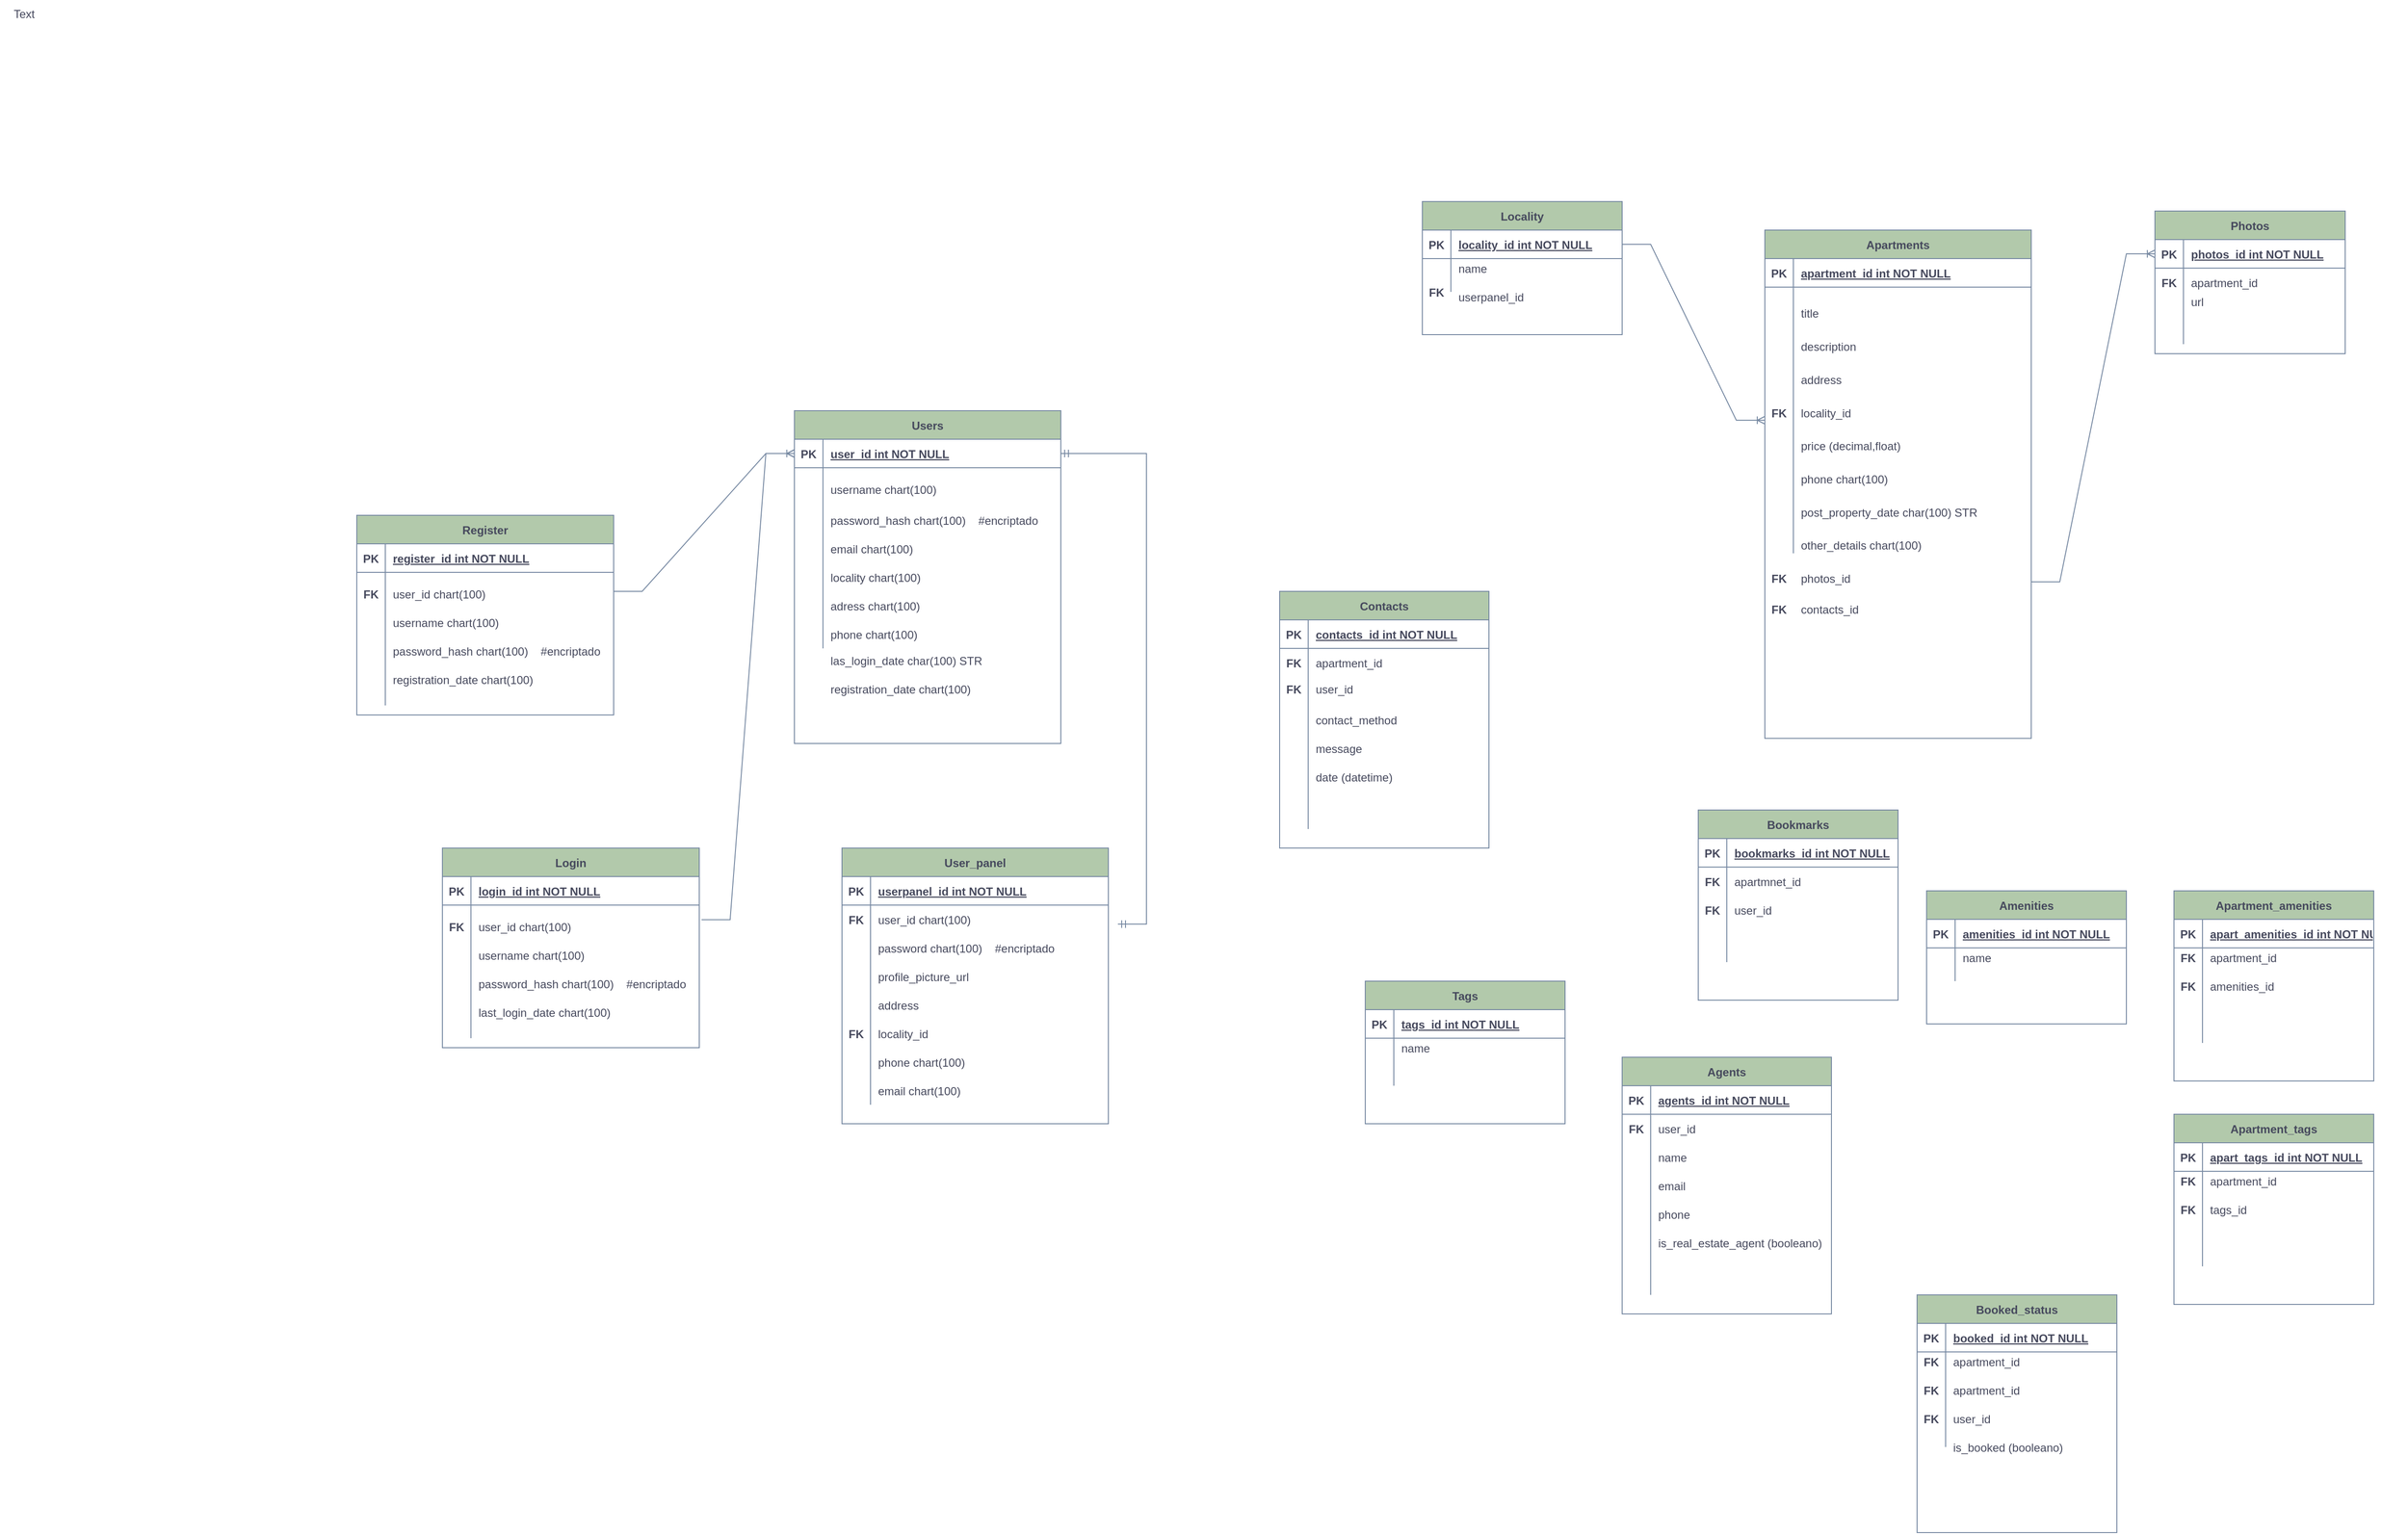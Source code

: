 <mxfile version="24.4.10" type="github">
  <diagram id="R2lEEEUBdFMjLlhIrx00" name="Page-1">
    <mxGraphModel dx="1593" dy="3168" grid="1" gridSize="10" guides="1" tooltips="1" connect="1" arrows="1" fold="1" page="1" pageScale="1" pageWidth="3300" pageHeight="2339" background="#FFFFFF" math="0" shadow="0" extFonts="Permanent Marker^https://fonts.googleapis.com/css?family=Permanent+Marker">
      <root>
        <mxCell id="0" />
        <mxCell id="1" parent="0" />
        <mxCell id="SWRiujzuV_JK1SQ2j1od-2" value="Text" style="text;html=1;align=center;verticalAlign=middle;resizable=0;points=[];autosize=1;strokeColor=none;fillColor=none;labelBackgroundColor=none;fontColor=#46495D;" parent="1" vertex="1">
          <mxGeometry x="355" y="-2" width="50" height="30" as="geometry" />
        </mxCell>
        <mxCell id="SWRiujzuV_JK1SQ2j1od-344" value="" style="edgeStyle=entityRelationEdgeStyle;fontSize=12;html=1;endArrow=ERoneToMany;rounded=0;strokeColor=#788AA3;fontColor=default;fillColor=#B2C9AB;exitX=1;exitY=0.5;exitDx=0;exitDy=0;labelBackgroundColor=none;" parent="1" source="SWRiujzuV_JK1SQ2j1od-337" edge="1">
          <mxGeometry width="100" height="100" relative="1" as="geometry">
            <mxPoint x="2080" y="550" as="sourcePoint" />
            <mxPoint x="2210" y="440" as="targetPoint" />
            <Array as="points">
              <mxPoint x="2080" y="460" />
              <mxPoint x="2150" y="490" />
              <mxPoint x="2130" y="470" />
              <mxPoint x="2170" y="440" />
            </Array>
          </mxGeometry>
        </mxCell>
        <mxCell id="SWRiujzuV_JK1SQ2j1od-345" value="" style="group;labelBackgroundColor=none;fontColor=#46495D;" parent="1" vertex="1" connectable="0">
          <mxGeometry x="2210" y="240" width="280" height="430" as="geometry" />
        </mxCell>
        <mxCell id="SWRiujzuV_JK1SQ2j1od-154" value="Apartments" style="shape=table;startSize=30;container=1;collapsible=1;childLayout=tableLayout;fixedRows=1;rowLines=0;fontStyle=1;align=center;resizeLast=1;labelBackgroundColor=none;fillColor=#B2C9AB;strokeColor=#788AA3;fontColor=#46495D;" parent="SWRiujzuV_JK1SQ2j1od-345" vertex="1">
          <mxGeometry width="280" height="534.595" as="geometry" />
        </mxCell>
        <mxCell id="SWRiujzuV_JK1SQ2j1od-155" value="" style="shape=partialRectangle;collapsible=0;dropTarget=0;pointerEvents=0;fillColor=none;points=[[0,0.5],[1,0.5]];portConstraint=eastwest;top=0;left=0;right=0;bottom=1;labelBackgroundColor=none;strokeColor=#788AA3;fontColor=#46495D;" parent="SWRiujzuV_JK1SQ2j1od-154" vertex="1">
          <mxGeometry y="30" width="280" height="30" as="geometry" />
        </mxCell>
        <mxCell id="SWRiujzuV_JK1SQ2j1od-156" value="PK" style="shape=partialRectangle;overflow=hidden;connectable=0;fillColor=none;top=0;left=0;bottom=0;right=0;fontStyle=1;labelBackgroundColor=none;strokeColor=#788AA3;fontColor=#46495D;" parent="SWRiujzuV_JK1SQ2j1od-155" vertex="1">
          <mxGeometry width="30" height="30" as="geometry">
            <mxRectangle width="30" height="30" as="alternateBounds" />
          </mxGeometry>
        </mxCell>
        <mxCell id="SWRiujzuV_JK1SQ2j1od-157" value="apartment_id int NOT NULL" style="shape=partialRectangle;overflow=hidden;connectable=0;fillColor=none;top=0;left=0;bottom=0;right=0;align=left;spacingLeft=6;fontStyle=5;labelBackgroundColor=none;strokeColor=#788AA3;fontColor=#46495D;" parent="SWRiujzuV_JK1SQ2j1od-155" vertex="1">
          <mxGeometry x="30" width="250" height="30" as="geometry">
            <mxRectangle width="250" height="30" as="alternateBounds" />
          </mxGeometry>
        </mxCell>
        <mxCell id="SWRiujzuV_JK1SQ2j1od-158" value="" style="shape=partialRectangle;collapsible=0;dropTarget=0;pointerEvents=0;fillColor=none;points=[[0,0.5],[1,0.5]];portConstraint=eastwest;top=0;left=0;right=0;bottom=0;labelBackgroundColor=none;strokeColor=#788AA3;fontColor=#46495D;" parent="SWRiujzuV_JK1SQ2j1od-154" vertex="1">
          <mxGeometry y="60" width="280" height="280" as="geometry" />
        </mxCell>
        <mxCell id="SWRiujzuV_JK1SQ2j1od-159" value="" style="shape=partialRectangle;overflow=hidden;connectable=0;fillColor=none;top=0;left=0;bottom=0;right=0;labelBackgroundColor=none;strokeColor=#788AA3;fontColor=#46495D;" parent="SWRiujzuV_JK1SQ2j1od-158" vertex="1">
          <mxGeometry width="30" height="280" as="geometry">
            <mxRectangle width="30" height="280" as="alternateBounds" />
          </mxGeometry>
        </mxCell>
        <mxCell id="SWRiujzuV_JK1SQ2j1od-160" value="" style="shape=partialRectangle;overflow=hidden;connectable=0;fillColor=none;top=0;left=0;bottom=0;right=0;align=left;spacingLeft=6;labelBackgroundColor=none;strokeColor=#788AA3;fontColor=#46495D;" parent="SWRiujzuV_JK1SQ2j1od-158" vertex="1">
          <mxGeometry x="30" width="250" height="280" as="geometry">
            <mxRectangle width="250" height="280" as="alternateBounds" />
          </mxGeometry>
        </mxCell>
        <mxCell id="SWRiujzuV_JK1SQ2j1od-161" value="address" style="shape=partialRectangle;overflow=hidden;connectable=0;fillColor=none;top=0;left=0;bottom=0;right=0;align=left;spacingLeft=6;labelBackgroundColor=none;strokeColor=#788AA3;fontColor=#46495D;" parent="SWRiujzuV_JK1SQ2j1od-345" vertex="1">
          <mxGeometry x="30" y="139.459" width="150" height="34.865" as="geometry">
            <mxRectangle width="264" height="30" as="alternateBounds" />
          </mxGeometry>
        </mxCell>
        <mxCell id="SWRiujzuV_JK1SQ2j1od-162" value="description" style="shape=partialRectangle;overflow=hidden;connectable=0;fillColor=none;top=0;left=0;bottom=0;right=0;align=left;spacingLeft=6;labelBackgroundColor=none;strokeColor=#788AA3;fontColor=#46495D;" parent="SWRiujzuV_JK1SQ2j1od-345" vertex="1">
          <mxGeometry x="30" y="104.595" width="250" height="34.865" as="geometry">
            <mxRectangle width="264" height="30" as="alternateBounds" />
          </mxGeometry>
        </mxCell>
        <mxCell id="SWRiujzuV_JK1SQ2j1od-163" value="locality_id" style="shape=partialRectangle;overflow=hidden;connectable=0;fillColor=none;top=0;left=0;bottom=0;right=0;align=left;spacingLeft=6;labelBackgroundColor=none;strokeColor=#788AA3;fontColor=#46495D;" parent="SWRiujzuV_JK1SQ2j1od-345" vertex="1">
          <mxGeometry x="30" y="174.324" width="150" height="34.865" as="geometry">
            <mxRectangle width="264" height="30" as="alternateBounds" />
          </mxGeometry>
        </mxCell>
        <mxCell id="SWRiujzuV_JK1SQ2j1od-164" value="price (decimal,float)" style="shape=partialRectangle;overflow=hidden;connectable=0;fillColor=none;top=0;left=0;bottom=0;right=0;align=left;spacingLeft=6;labelBackgroundColor=none;strokeColor=#788AA3;fontColor=#46495D;" parent="SWRiujzuV_JK1SQ2j1od-345" vertex="1">
          <mxGeometry x="30" y="209.189" width="150" height="34.865" as="geometry">
            <mxRectangle width="264" height="30" as="alternateBounds" />
          </mxGeometry>
        </mxCell>
        <mxCell id="SWRiujzuV_JK1SQ2j1od-165" value="title" style="shape=partialRectangle;overflow=hidden;connectable=0;fillColor=none;top=0;left=0;bottom=0;right=0;align=left;spacingLeft=6;labelBackgroundColor=none;strokeColor=#788AA3;fontColor=#46495D;" parent="SWRiujzuV_JK1SQ2j1od-345" vertex="1">
          <mxGeometry x="30" y="69.73" width="150" height="34.865" as="geometry">
            <mxRectangle width="264" height="30" as="alternateBounds" />
          </mxGeometry>
        </mxCell>
        <mxCell id="SWRiujzuV_JK1SQ2j1od-166" value="post_property_date char(100) STR" style="shape=partialRectangle;overflow=hidden;connectable=0;fillColor=none;top=0;left=0;bottom=0;right=0;align=left;spacingLeft=6;labelBackgroundColor=none;strokeColor=#788AA3;fontColor=#46495D;" parent="SWRiujzuV_JK1SQ2j1od-345" vertex="1">
          <mxGeometry x="30" y="278.919" width="250" height="34.865" as="geometry">
            <mxRectangle width="264" height="30" as="alternateBounds" />
          </mxGeometry>
        </mxCell>
        <mxCell id="SWRiujzuV_JK1SQ2j1od-167" value="phone chart(100)" style="shape=partialRectangle;overflow=hidden;connectable=0;fillColor=none;top=0;left=0;bottom=0;right=0;align=left;spacingLeft=6;labelBackgroundColor=none;strokeColor=#788AA3;fontColor=#46495D;" parent="SWRiujzuV_JK1SQ2j1od-345" vertex="1">
          <mxGeometry x="30" y="244.054" width="150" height="34.865" as="geometry">
            <mxRectangle width="264" height="30" as="alternateBounds" />
          </mxGeometry>
        </mxCell>
        <mxCell id="SWRiujzuV_JK1SQ2j1od-168" value="other_details chart(100)" style="shape=partialRectangle;overflow=hidden;connectable=0;fillColor=none;top=0;left=0;bottom=0;right=0;align=left;spacingLeft=6;labelBackgroundColor=none;strokeColor=#788AA3;fontColor=#46495D;" parent="SWRiujzuV_JK1SQ2j1od-345" vertex="1">
          <mxGeometry x="30" y="313.784" width="250" height="34.865" as="geometry">
            <mxRectangle width="264" height="30" as="alternateBounds" />
          </mxGeometry>
        </mxCell>
        <mxCell id="SWRiujzuV_JK1SQ2j1od-169" value="FK" style="shape=partialRectangle;overflow=hidden;connectable=0;fillColor=none;top=0;left=0;bottom=0;right=0;fontStyle=1;labelBackgroundColor=none;strokeColor=#788AA3;fontColor=#46495D;" parent="SWRiujzuV_JK1SQ2j1od-345" vertex="1">
          <mxGeometry y="174.324" width="30" height="34.865" as="geometry">
            <mxRectangle width="30" height="30" as="alternateBounds" />
          </mxGeometry>
        </mxCell>
        <mxCell id="SWRiujzuV_JK1SQ2j1od-348" value="photos_id" style="shape=partialRectangle;overflow=hidden;connectable=0;fillColor=none;top=0;left=0;bottom=0;right=0;align=left;spacingLeft=6;labelBackgroundColor=none;strokeColor=#788AA3;fontColor=#46495D;" parent="SWRiujzuV_JK1SQ2j1od-345" vertex="1">
          <mxGeometry x="30" y="348.649" width="150" height="34.865" as="geometry">
            <mxRectangle width="264" height="30" as="alternateBounds" />
          </mxGeometry>
        </mxCell>
        <mxCell id="SWRiujzuV_JK1SQ2j1od-349" value="FK" style="shape=partialRectangle;overflow=hidden;connectable=0;fillColor=none;top=0;left=0;bottom=0;right=0;fontStyle=1;labelBackgroundColor=none;strokeColor=#788AA3;fontColor=#46495D;" parent="SWRiujzuV_JK1SQ2j1od-345" vertex="1">
          <mxGeometry y="348.649" width="30" height="34.865" as="geometry">
            <mxRectangle width="30" height="30" as="alternateBounds" />
          </mxGeometry>
        </mxCell>
        <mxCell id="SWRiujzuV_JK1SQ2j1od-351" value="contacts_id" style="shape=partialRectangle;overflow=hidden;connectable=0;fillColor=none;top=0;left=0;bottom=0;right=0;align=left;spacingLeft=6;labelBackgroundColor=none;strokeColor=#788AA3;fontColor=#46495D;" parent="SWRiujzuV_JK1SQ2j1od-345" vertex="1">
          <mxGeometry x="30" y="383.51" width="150" height="30" as="geometry">
            <mxRectangle width="264" height="30" as="alternateBounds" />
          </mxGeometry>
        </mxCell>
        <mxCell id="SWRiujzuV_JK1SQ2j1od-352" value="FK" style="shape=partialRectangle;overflow=hidden;connectable=0;fillColor=none;top=0;left=0;bottom=0;right=0;fontStyle=1;labelBackgroundColor=none;strokeColor=#788AA3;fontColor=#46495D;" parent="SWRiujzuV_JK1SQ2j1od-345" vertex="1">
          <mxGeometry y="383.51" width="30" height="30" as="geometry">
            <mxRectangle width="30" height="30" as="alternateBounds" />
          </mxGeometry>
        </mxCell>
        <mxCell id="SWRiujzuV_JK1SQ2j1od-346" value="" style="group;labelBackgroundColor=none;fontColor=#46495D;" parent="1" vertex="1" connectable="0">
          <mxGeometry x="1850" y="210" width="210" height="140" as="geometry" />
        </mxCell>
        <mxCell id="SWRiujzuV_JK1SQ2j1od-336" value="Locality" style="shape=table;startSize=30;container=1;collapsible=1;childLayout=tableLayout;fixedRows=1;rowLines=0;fontStyle=1;align=center;resizeLast=1;labelBackgroundColor=none;fillColor=#B2C9AB;strokeColor=#788AA3;fontColor=#46495D;" parent="SWRiujzuV_JK1SQ2j1od-346" vertex="1">
          <mxGeometry width="210" height="140" as="geometry" />
        </mxCell>
        <mxCell id="SWRiujzuV_JK1SQ2j1od-337" value="" style="shape=partialRectangle;collapsible=0;dropTarget=0;pointerEvents=0;fillColor=none;points=[[0,0.5],[1,0.5]];portConstraint=eastwest;top=0;left=0;right=0;bottom=1;labelBackgroundColor=none;strokeColor=#788AA3;fontColor=#46495D;" parent="SWRiujzuV_JK1SQ2j1od-336" vertex="1">
          <mxGeometry y="30" width="210" height="30" as="geometry" />
        </mxCell>
        <mxCell id="SWRiujzuV_JK1SQ2j1od-338" value="PK" style="shape=partialRectangle;overflow=hidden;connectable=0;fillColor=none;top=0;left=0;bottom=0;right=0;fontStyle=1;labelBackgroundColor=none;strokeColor=#788AA3;fontColor=#46495D;" parent="SWRiujzuV_JK1SQ2j1od-337" vertex="1">
          <mxGeometry width="30" height="30" as="geometry">
            <mxRectangle width="30" height="30" as="alternateBounds" />
          </mxGeometry>
        </mxCell>
        <mxCell id="SWRiujzuV_JK1SQ2j1od-339" value="locality_id int NOT NULL" style="shape=partialRectangle;overflow=hidden;connectable=0;fillColor=none;top=0;left=0;bottom=0;right=0;align=left;spacingLeft=6;fontStyle=5;labelBackgroundColor=none;strokeColor=#788AA3;fontColor=#46495D;" parent="SWRiujzuV_JK1SQ2j1od-337" vertex="1">
          <mxGeometry x="30" width="180" height="30" as="geometry">
            <mxRectangle width="180" height="30" as="alternateBounds" />
          </mxGeometry>
        </mxCell>
        <mxCell id="SWRiujzuV_JK1SQ2j1od-340" value="" style="shape=partialRectangle;collapsible=0;dropTarget=0;pointerEvents=0;fillColor=none;points=[[0,0.5],[1,0.5]];portConstraint=eastwest;top=0;left=0;right=0;bottom=0;labelBackgroundColor=none;strokeColor=#788AA3;fontColor=#46495D;" parent="SWRiujzuV_JK1SQ2j1od-336" vertex="1">
          <mxGeometry y="60" width="210" height="35" as="geometry" />
        </mxCell>
        <mxCell id="SWRiujzuV_JK1SQ2j1od-341" value="" style="shape=partialRectangle;overflow=hidden;connectable=0;fillColor=none;top=0;left=0;bottom=0;right=0;labelBackgroundColor=none;strokeColor=#788AA3;fontColor=#46495D;" parent="SWRiujzuV_JK1SQ2j1od-340" vertex="1">
          <mxGeometry width="30" height="35" as="geometry">
            <mxRectangle width="30" height="35" as="alternateBounds" />
          </mxGeometry>
        </mxCell>
        <mxCell id="SWRiujzuV_JK1SQ2j1od-342" value="" style="shape=partialRectangle;overflow=hidden;connectable=0;fillColor=none;top=0;left=0;bottom=0;right=0;align=left;spacingLeft=6;labelBackgroundColor=none;strokeColor=#788AA3;fontColor=#46495D;" parent="SWRiujzuV_JK1SQ2j1od-340" vertex="1">
          <mxGeometry x="30" width="180" height="35" as="geometry">
            <mxRectangle width="180" height="35" as="alternateBounds" />
          </mxGeometry>
        </mxCell>
        <mxCell id="SWRiujzuV_JK1SQ2j1od-343" value="name" style="shape=partialRectangle;overflow=hidden;connectable=0;fillColor=none;top=0;left=0;bottom=0;right=0;align=left;spacingLeft=6;labelBackgroundColor=none;strokeColor=#788AA3;fontColor=#46495D;" parent="SWRiujzuV_JK1SQ2j1od-346" vertex="1">
          <mxGeometry x="30" y="55" width="150" height="30" as="geometry">
            <mxRectangle width="264" height="30" as="alternateBounds" />
          </mxGeometry>
        </mxCell>
        <mxCell id="zCGeOl4j-3SvQjq090N3-5" value="userpanel_id" style="shape=partialRectangle;overflow=hidden;connectable=0;fillColor=none;top=0;left=0;bottom=0;right=0;align=left;spacingLeft=6;labelBackgroundColor=none;strokeColor=#788AA3;fontColor=#46495D;" parent="SWRiujzuV_JK1SQ2j1od-346" vertex="1">
          <mxGeometry x="30" y="85" width="150" height="30" as="geometry">
            <mxRectangle width="264" height="30" as="alternateBounds" />
          </mxGeometry>
        </mxCell>
        <mxCell id="zCGeOl4j-3SvQjq090N3-6" value="FK" style="shape=partialRectangle;overflow=hidden;connectable=0;fillColor=none;top=0;left=0;bottom=0;right=0;fontStyle=1;labelBackgroundColor=none;strokeColor=#788AA3;fontColor=#46495D;" parent="SWRiujzuV_JK1SQ2j1od-346" vertex="1">
          <mxGeometry y="80" width="30" height="30" as="geometry">
            <mxRectangle width="30" height="30" as="alternateBounds" />
          </mxGeometry>
        </mxCell>
        <mxCell id="SWRiujzuV_JK1SQ2j1od-347" value="" style="group;labelBackgroundColor=none;fontColor=#46495D;" parent="1" vertex="1" connectable="0">
          <mxGeometry x="2605" y="100" width="280" height="150" as="geometry" />
        </mxCell>
        <mxCell id="SWRiujzuV_JK1SQ2j1od-170" value="Photos" style="shape=table;startSize=30;container=1;collapsible=1;childLayout=tableLayout;fixedRows=1;rowLines=0;fontStyle=1;align=center;resizeLast=1;labelBackgroundColor=none;fillColor=#B2C9AB;strokeColor=#788AA3;fontColor=#46495D;" parent="SWRiujzuV_JK1SQ2j1od-347" vertex="1">
          <mxGeometry x="15" y="120" width="200" height="150" as="geometry" />
        </mxCell>
        <mxCell id="SWRiujzuV_JK1SQ2j1od-171" value="" style="shape=partialRectangle;collapsible=0;dropTarget=0;pointerEvents=0;fillColor=none;points=[[0,0.5],[1,0.5]];portConstraint=eastwest;top=0;left=0;right=0;bottom=1;labelBackgroundColor=none;strokeColor=#788AA3;fontColor=#46495D;" parent="SWRiujzuV_JK1SQ2j1od-170" vertex="1">
          <mxGeometry y="30" width="200" height="30" as="geometry" />
        </mxCell>
        <mxCell id="SWRiujzuV_JK1SQ2j1od-172" value="PK" style="shape=partialRectangle;overflow=hidden;connectable=0;fillColor=none;top=0;left=0;bottom=0;right=0;fontStyle=1;labelBackgroundColor=none;strokeColor=#788AA3;fontColor=#46495D;" parent="SWRiujzuV_JK1SQ2j1od-171" vertex="1">
          <mxGeometry width="30" height="30" as="geometry">
            <mxRectangle width="30" height="30" as="alternateBounds" />
          </mxGeometry>
        </mxCell>
        <mxCell id="SWRiujzuV_JK1SQ2j1od-173" value="photos_id int NOT NULL" style="shape=partialRectangle;overflow=hidden;connectable=0;fillColor=none;top=0;left=0;bottom=0;right=0;align=left;spacingLeft=6;fontStyle=5;labelBackgroundColor=none;strokeColor=#788AA3;fontColor=#46495D;" parent="SWRiujzuV_JK1SQ2j1od-171" vertex="1">
          <mxGeometry x="30" width="170" height="30" as="geometry">
            <mxRectangle width="170" height="30" as="alternateBounds" />
          </mxGeometry>
        </mxCell>
        <mxCell id="SWRiujzuV_JK1SQ2j1od-174" value="" style="shape=partialRectangle;collapsible=0;dropTarget=0;pointerEvents=0;fillColor=none;points=[[0,0.5],[1,0.5]];portConstraint=eastwest;top=0;left=0;right=0;bottom=0;labelBackgroundColor=none;strokeColor=#788AA3;fontColor=#46495D;" parent="SWRiujzuV_JK1SQ2j1od-170" vertex="1">
          <mxGeometry y="60" width="200" height="80" as="geometry" />
        </mxCell>
        <mxCell id="SWRiujzuV_JK1SQ2j1od-175" value="" style="shape=partialRectangle;overflow=hidden;connectable=0;fillColor=none;top=0;left=0;bottom=0;right=0;labelBackgroundColor=none;strokeColor=#788AA3;fontColor=#46495D;" parent="SWRiujzuV_JK1SQ2j1od-174" vertex="1">
          <mxGeometry width="30" height="80" as="geometry">
            <mxRectangle width="30" height="80" as="alternateBounds" />
          </mxGeometry>
        </mxCell>
        <mxCell id="SWRiujzuV_JK1SQ2j1od-176" value="" style="shape=partialRectangle;overflow=hidden;connectable=0;fillColor=none;top=0;left=0;bottom=0;right=0;align=left;spacingLeft=6;labelBackgroundColor=none;strokeColor=#788AA3;fontColor=#46495D;" parent="SWRiujzuV_JK1SQ2j1od-174" vertex="1">
          <mxGeometry x="30" width="170" height="80" as="geometry">
            <mxRectangle width="170" height="80" as="alternateBounds" />
          </mxGeometry>
        </mxCell>
        <mxCell id="SWRiujzuV_JK1SQ2j1od-181" value="apartment_id" style="shape=partialRectangle;overflow=hidden;connectable=0;fillColor=none;top=0;left=0;bottom=0;right=0;align=left;spacingLeft=6;labelBackgroundColor=none;strokeColor=#788AA3;fontColor=#46495D;" parent="SWRiujzuV_JK1SQ2j1od-347" vertex="1">
          <mxGeometry x="45" y="180" width="150" height="30" as="geometry">
            <mxRectangle width="264" height="30" as="alternateBounds" />
          </mxGeometry>
        </mxCell>
        <mxCell id="SWRiujzuV_JK1SQ2j1od-186" value="FK" style="shape=partialRectangle;overflow=hidden;connectable=0;fillColor=none;top=0;left=0;bottom=0;right=0;fontStyle=1;labelBackgroundColor=none;strokeColor=#788AA3;fontColor=#46495D;" parent="SWRiujzuV_JK1SQ2j1od-347" vertex="1">
          <mxGeometry x="15" y="180" width="30" height="30" as="geometry">
            <mxRectangle width="30" height="30" as="alternateBounds" />
          </mxGeometry>
        </mxCell>
        <mxCell id="SWRiujzuV_JK1SQ2j1od-178" value="url " style="shape=partialRectangle;overflow=hidden;connectable=0;fillColor=none;top=0;left=0;bottom=0;right=0;align=left;spacingLeft=6;labelBackgroundColor=none;strokeColor=#788AA3;fontColor=#46495D;" parent="SWRiujzuV_JK1SQ2j1od-347" vertex="1">
          <mxGeometry x="45" y="200" width="170" height="30" as="geometry">
            <mxRectangle width="264" height="30" as="alternateBounds" />
          </mxGeometry>
        </mxCell>
        <mxCell id="SWRiujzuV_JK1SQ2j1od-350" value="" style="edgeStyle=entityRelationEdgeStyle;fontSize=12;html=1;endArrow=ERoneToMany;rounded=0;strokeColor=#788AA3;fontColor=default;fillColor=#B2C9AB;labelBackgroundColor=none;entryX=0;entryY=0.5;entryDx=0;entryDy=0;" parent="1" edge="1" target="SWRiujzuV_JK1SQ2j1od-171">
          <mxGeometry width="100" height="100" relative="1" as="geometry">
            <mxPoint x="2490" y="610" as="sourcePoint" />
            <mxPoint x="2600" y="170" as="targetPoint" />
          </mxGeometry>
        </mxCell>
        <mxCell id="SWRiujzuV_JK1SQ2j1od-353" value="" style="group;labelBackgroundColor=none;fontColor=#46495D;" parent="1" vertex="1" connectable="0">
          <mxGeometry x="1700" y="620" width="220" height="270" as="geometry" />
        </mxCell>
        <mxCell id="SWRiujzuV_JK1SQ2j1od-194" value="Contacts" style="shape=table;startSize=30;container=1;collapsible=1;childLayout=tableLayout;fixedRows=1;rowLines=0;fontStyle=1;align=center;resizeLast=1;labelBackgroundColor=none;fillColor=#B2C9AB;strokeColor=#788AA3;fontColor=#46495D;" parent="SWRiujzuV_JK1SQ2j1od-353" vertex="1">
          <mxGeometry width="220" height="270" as="geometry" />
        </mxCell>
        <mxCell id="SWRiujzuV_JK1SQ2j1od-195" value="" style="shape=partialRectangle;collapsible=0;dropTarget=0;pointerEvents=0;fillColor=none;points=[[0,0.5],[1,0.5]];portConstraint=eastwest;top=0;left=0;right=0;bottom=1;labelBackgroundColor=none;strokeColor=#788AA3;fontColor=#46495D;" parent="SWRiujzuV_JK1SQ2j1od-194" vertex="1">
          <mxGeometry y="30" width="220" height="30" as="geometry" />
        </mxCell>
        <mxCell id="SWRiujzuV_JK1SQ2j1od-196" value="PK" style="shape=partialRectangle;overflow=hidden;connectable=0;fillColor=none;top=0;left=0;bottom=0;right=0;fontStyle=1;labelBackgroundColor=none;strokeColor=#788AA3;fontColor=#46495D;" parent="SWRiujzuV_JK1SQ2j1od-195" vertex="1">
          <mxGeometry width="30" height="30" as="geometry">
            <mxRectangle width="30" height="30" as="alternateBounds" />
          </mxGeometry>
        </mxCell>
        <mxCell id="SWRiujzuV_JK1SQ2j1od-197" value="contacts_id int NOT NULL" style="shape=partialRectangle;overflow=hidden;connectable=0;fillColor=none;top=0;left=0;bottom=0;right=0;align=left;spacingLeft=6;fontStyle=5;labelBackgroundColor=none;strokeColor=#788AA3;fontColor=#46495D;" parent="SWRiujzuV_JK1SQ2j1od-195" vertex="1">
          <mxGeometry x="30" width="190" height="30" as="geometry">
            <mxRectangle width="190" height="30" as="alternateBounds" />
          </mxGeometry>
        </mxCell>
        <mxCell id="SWRiujzuV_JK1SQ2j1od-198" value="" style="shape=partialRectangle;collapsible=0;dropTarget=0;pointerEvents=0;fillColor=none;points=[[0,0.5],[1,0.5]];portConstraint=eastwest;top=0;left=0;right=0;bottom=0;labelBackgroundColor=none;strokeColor=#788AA3;fontColor=#46495D;" parent="SWRiujzuV_JK1SQ2j1od-194" vertex="1">
          <mxGeometry y="60" width="220" height="190" as="geometry" />
        </mxCell>
        <mxCell id="SWRiujzuV_JK1SQ2j1od-199" value="" style="shape=partialRectangle;overflow=hidden;connectable=0;fillColor=none;top=0;left=0;bottom=0;right=0;labelBackgroundColor=none;strokeColor=#788AA3;fontColor=#46495D;" parent="SWRiujzuV_JK1SQ2j1od-198" vertex="1">
          <mxGeometry width="30" height="190" as="geometry">
            <mxRectangle width="30" height="190" as="alternateBounds" />
          </mxGeometry>
        </mxCell>
        <mxCell id="SWRiujzuV_JK1SQ2j1od-200" value="" style="shape=partialRectangle;overflow=hidden;connectable=0;fillColor=none;top=0;left=0;bottom=0;right=0;align=left;spacingLeft=6;labelBackgroundColor=none;strokeColor=#788AA3;fontColor=#46495D;" parent="SWRiujzuV_JK1SQ2j1od-198" vertex="1">
          <mxGeometry x="30" width="190" height="190" as="geometry">
            <mxRectangle width="190" height="190" as="alternateBounds" />
          </mxGeometry>
        </mxCell>
        <mxCell id="SWRiujzuV_JK1SQ2j1od-201" value="contact_method" style="shape=partialRectangle;overflow=hidden;connectable=0;fillColor=none;top=0;left=0;bottom=0;right=0;align=left;spacingLeft=6;labelBackgroundColor=none;strokeColor=#788AA3;fontColor=#46495D;" parent="SWRiujzuV_JK1SQ2j1od-353" vertex="1">
          <mxGeometry x="30" y="120" width="150" height="30" as="geometry">
            <mxRectangle width="264" height="30" as="alternateBounds" />
          </mxGeometry>
        </mxCell>
        <mxCell id="SWRiujzuV_JK1SQ2j1od-203" value="message" style="shape=partialRectangle;overflow=hidden;connectable=0;fillColor=none;top=0;left=0;bottom=0;right=0;align=left;spacingLeft=6;labelBackgroundColor=none;strokeColor=#788AA3;fontColor=#46495D;" parent="SWRiujzuV_JK1SQ2j1od-353" vertex="1">
          <mxGeometry x="30" y="150" width="150" height="30" as="geometry">
            <mxRectangle width="264" height="30" as="alternateBounds" />
          </mxGeometry>
        </mxCell>
        <mxCell id="SWRiujzuV_JK1SQ2j1od-204" value="date (datetime)" style="shape=partialRectangle;overflow=hidden;connectable=0;fillColor=none;top=0;left=0;bottom=0;right=0;align=left;spacingLeft=6;labelBackgroundColor=none;strokeColor=#788AA3;fontColor=#46495D;" parent="SWRiujzuV_JK1SQ2j1od-353" vertex="1">
          <mxGeometry x="30" y="180" width="150" height="30" as="geometry">
            <mxRectangle width="264" height="30" as="alternateBounds" />
          </mxGeometry>
        </mxCell>
        <mxCell id="SWRiujzuV_JK1SQ2j1od-205" value="apartment_id" style="shape=partialRectangle;overflow=hidden;connectable=0;fillColor=none;top=0;left=0;bottom=0;right=0;align=left;spacingLeft=6;labelBackgroundColor=none;strokeColor=#788AA3;fontColor=#46495D;" parent="SWRiujzuV_JK1SQ2j1od-353" vertex="1">
          <mxGeometry x="30" y="60" width="150" height="30" as="geometry">
            <mxRectangle width="264" height="30" as="alternateBounds" />
          </mxGeometry>
        </mxCell>
        <mxCell id="SWRiujzuV_JK1SQ2j1od-210" value="FK" style="shape=partialRectangle;overflow=hidden;connectable=0;fillColor=none;top=0;left=0;bottom=0;right=0;fontStyle=1;labelBackgroundColor=none;strokeColor=#788AA3;fontColor=#46495D;" parent="SWRiujzuV_JK1SQ2j1od-353" vertex="1">
          <mxGeometry y="60" width="30" height="30" as="geometry">
            <mxRectangle width="30" height="30" as="alternateBounds" />
          </mxGeometry>
        </mxCell>
        <mxCell id="SWRiujzuV_JK1SQ2j1od-211" value="FK" style="shape=partialRectangle;overflow=hidden;connectable=0;fillColor=none;top=0;left=0;bottom=0;right=0;fontStyle=1;labelBackgroundColor=none;strokeColor=#788AA3;fontColor=#46495D;" parent="SWRiujzuV_JK1SQ2j1od-353" vertex="1">
          <mxGeometry y="87.5" width="30" height="30" as="geometry">
            <mxRectangle width="30" height="30" as="alternateBounds" />
          </mxGeometry>
        </mxCell>
        <mxCell id="SWRiujzuV_JK1SQ2j1od-202" value="user_id" style="shape=partialRectangle;overflow=hidden;connectable=0;fillColor=none;top=0;left=0;bottom=0;right=0;align=left;spacingLeft=6;labelBackgroundColor=none;strokeColor=#788AA3;fontColor=#46495D;" parent="SWRiujzuV_JK1SQ2j1od-353" vertex="1">
          <mxGeometry x="30" y="87.5" width="150" height="30" as="geometry">
            <mxRectangle width="264" height="30" as="alternateBounds" />
          </mxGeometry>
        </mxCell>
        <mxCell id="SWRiujzuV_JK1SQ2j1od-354" value="" style="group;labelBackgroundColor=none;fontColor=#46495D;" parent="1" vertex="1" connectable="0">
          <mxGeometry x="730" y="540" width="280" height="210" as="geometry" />
        </mxCell>
        <mxCell id="SWRiujzuV_JK1SQ2j1od-110" value="Register" style="shape=table;startSize=30;container=1;collapsible=1;childLayout=tableLayout;fixedRows=1;rowLines=0;fontStyle=1;align=center;resizeLast=1;labelBackgroundColor=none;fillColor=#B2C9AB;strokeColor=#788AA3;fontColor=#46495D;" parent="SWRiujzuV_JK1SQ2j1od-354" vertex="1">
          <mxGeometry width="270" height="210" as="geometry" />
        </mxCell>
        <mxCell id="SWRiujzuV_JK1SQ2j1od-111" value="" style="shape=partialRectangle;collapsible=0;dropTarget=0;pointerEvents=0;fillColor=none;points=[[0,0.5],[1,0.5]];portConstraint=eastwest;top=0;left=0;right=0;bottom=1;labelBackgroundColor=none;strokeColor=#788AA3;fontColor=#46495D;" parent="SWRiujzuV_JK1SQ2j1od-110" vertex="1">
          <mxGeometry y="30" width="270" height="30" as="geometry" />
        </mxCell>
        <mxCell id="SWRiujzuV_JK1SQ2j1od-112" value="PK" style="shape=partialRectangle;overflow=hidden;connectable=0;fillColor=none;top=0;left=0;bottom=0;right=0;fontStyle=1;labelBackgroundColor=none;strokeColor=#788AA3;fontColor=#46495D;" parent="SWRiujzuV_JK1SQ2j1od-111" vertex="1">
          <mxGeometry width="30" height="30" as="geometry">
            <mxRectangle width="30" height="30" as="alternateBounds" />
          </mxGeometry>
        </mxCell>
        <mxCell id="SWRiujzuV_JK1SQ2j1od-113" value="register_id int NOT NULL" style="shape=partialRectangle;overflow=hidden;connectable=0;fillColor=none;top=0;left=0;bottom=0;right=0;align=left;spacingLeft=6;fontStyle=5;labelBackgroundColor=none;strokeColor=#788AA3;fontColor=#46495D;" parent="SWRiujzuV_JK1SQ2j1od-111" vertex="1">
          <mxGeometry x="30" width="240" height="30" as="geometry">
            <mxRectangle width="240" height="30" as="alternateBounds" />
          </mxGeometry>
        </mxCell>
        <mxCell id="SWRiujzuV_JK1SQ2j1od-114" value="" style="shape=partialRectangle;collapsible=0;dropTarget=0;pointerEvents=0;fillColor=none;points=[[0,0.5],[1,0.5]];portConstraint=eastwest;top=0;left=0;right=0;bottom=0;labelBackgroundColor=none;strokeColor=#788AA3;fontColor=#46495D;" parent="SWRiujzuV_JK1SQ2j1od-110" vertex="1">
          <mxGeometry y="60" width="270" height="140" as="geometry" />
        </mxCell>
        <mxCell id="SWRiujzuV_JK1SQ2j1od-115" value="" style="shape=partialRectangle;overflow=hidden;connectable=0;fillColor=none;top=0;left=0;bottom=0;right=0;labelBackgroundColor=none;strokeColor=#788AA3;fontColor=#46495D;" parent="SWRiujzuV_JK1SQ2j1od-114" vertex="1">
          <mxGeometry width="30" height="140" as="geometry">
            <mxRectangle width="30" height="140" as="alternateBounds" />
          </mxGeometry>
        </mxCell>
        <mxCell id="SWRiujzuV_JK1SQ2j1od-116" value="" style="shape=partialRectangle;overflow=hidden;connectable=0;fillColor=none;top=0;left=0;bottom=0;right=0;align=left;spacingLeft=6;labelBackgroundColor=none;strokeColor=#788AA3;fontColor=#46495D;" parent="SWRiujzuV_JK1SQ2j1od-114" vertex="1">
          <mxGeometry x="30" width="240" height="140" as="geometry">
            <mxRectangle width="240" height="140" as="alternateBounds" />
          </mxGeometry>
        </mxCell>
        <mxCell id="SWRiujzuV_JK1SQ2j1od-117" value="user_id chart(100)" style="shape=partialRectangle;overflow=hidden;connectable=0;fillColor=none;top=0;left=0;bottom=0;right=0;align=left;spacingLeft=6;labelBackgroundColor=none;strokeColor=#788AA3;fontColor=#46495D;" parent="SWRiujzuV_JK1SQ2j1od-354" vertex="1">
          <mxGeometry x="30" y="67.5" width="150" height="30" as="geometry">
            <mxRectangle width="264" height="30" as="alternateBounds" />
          </mxGeometry>
        </mxCell>
        <mxCell id="SWRiujzuV_JK1SQ2j1od-118" value="FK" style="shape=partialRectangle;overflow=hidden;connectable=0;fillColor=none;top=0;left=0;bottom=0;right=0;fontStyle=1;labelBackgroundColor=none;strokeColor=#788AA3;fontColor=#46495D;" parent="SWRiujzuV_JK1SQ2j1od-354" vertex="1">
          <mxGeometry y="67.5" width="30" height="30" as="geometry">
            <mxRectangle width="30" height="30" as="alternateBounds" />
          </mxGeometry>
        </mxCell>
        <mxCell id="SWRiujzuV_JK1SQ2j1od-119" value="username chart(100)" style="shape=partialRectangle;overflow=hidden;connectable=0;fillColor=none;top=0;left=0;bottom=0;right=0;align=left;spacingLeft=6;labelBackgroundColor=none;strokeColor=#788AA3;fontColor=#46495D;" parent="SWRiujzuV_JK1SQ2j1od-354" vertex="1">
          <mxGeometry x="30" y="97.5" width="150" height="30" as="geometry">
            <mxRectangle width="264" height="30" as="alternateBounds" />
          </mxGeometry>
        </mxCell>
        <mxCell id="SWRiujzuV_JK1SQ2j1od-120" value="password_hash chart(100)    #encriptado" style="shape=partialRectangle;overflow=hidden;connectable=0;fillColor=none;top=0;left=0;bottom=0;right=0;align=left;spacingLeft=6;labelBackgroundColor=none;strokeColor=#788AA3;fontColor=#46495D;" parent="SWRiujzuV_JK1SQ2j1od-354" vertex="1">
          <mxGeometry x="30" y="127.5" width="250" height="30" as="geometry">
            <mxRectangle width="264" height="30" as="alternateBounds" />
          </mxGeometry>
        </mxCell>
        <mxCell id="SWRiujzuV_JK1SQ2j1od-121" value="registration_date chart(100)" style="shape=partialRectangle;overflow=hidden;connectable=0;fillColor=none;top=0;left=0;bottom=0;right=0;align=left;spacingLeft=6;labelBackgroundColor=none;strokeColor=#788AA3;fontColor=#46495D;" parent="SWRiujzuV_JK1SQ2j1od-354" vertex="1">
          <mxGeometry x="30" y="157.5" width="180" height="30" as="geometry">
            <mxRectangle width="264" height="30" as="alternateBounds" />
          </mxGeometry>
        </mxCell>
        <mxCell id="SWRiujzuV_JK1SQ2j1od-355" value="" style="group;labelBackgroundColor=none;fontColor=#46495D;" parent="1" vertex="1" connectable="0">
          <mxGeometry x="1190" y="430" width="280" height="350" as="geometry" />
        </mxCell>
        <mxCell id="C-vyLk0tnHw3VtMMgP7b-23" value="Users" style="shape=table;startSize=30;container=1;collapsible=1;childLayout=tableLayout;fixedRows=1;rowLines=0;fontStyle=1;align=center;resizeLast=1;labelBackgroundColor=none;fillColor=#B2C9AB;strokeColor=#788AA3;fontColor=#46495D;" parent="SWRiujzuV_JK1SQ2j1od-355" vertex="1">
          <mxGeometry width="280" height="350" as="geometry" />
        </mxCell>
        <mxCell id="C-vyLk0tnHw3VtMMgP7b-24" value="" style="shape=partialRectangle;collapsible=0;dropTarget=0;pointerEvents=0;fillColor=none;points=[[0,0.5],[1,0.5]];portConstraint=eastwest;top=0;left=0;right=0;bottom=1;labelBackgroundColor=none;strokeColor=#788AA3;fontColor=#46495D;" parent="C-vyLk0tnHw3VtMMgP7b-23" vertex="1">
          <mxGeometry y="30" width="280" height="30" as="geometry" />
        </mxCell>
        <mxCell id="C-vyLk0tnHw3VtMMgP7b-25" value="PK" style="shape=partialRectangle;overflow=hidden;connectable=0;fillColor=none;top=0;left=0;bottom=0;right=0;fontStyle=1;labelBackgroundColor=none;strokeColor=#788AA3;fontColor=#46495D;" parent="C-vyLk0tnHw3VtMMgP7b-24" vertex="1">
          <mxGeometry width="30" height="30" as="geometry">
            <mxRectangle width="30" height="30" as="alternateBounds" />
          </mxGeometry>
        </mxCell>
        <mxCell id="C-vyLk0tnHw3VtMMgP7b-26" value="user_id int NOT NULL" style="shape=partialRectangle;overflow=hidden;connectable=0;fillColor=none;top=0;left=0;bottom=0;right=0;align=left;spacingLeft=6;fontStyle=5;labelBackgroundColor=none;strokeColor=#788AA3;fontColor=#46495D;" parent="C-vyLk0tnHw3VtMMgP7b-24" vertex="1">
          <mxGeometry x="30" width="250" height="30" as="geometry">
            <mxRectangle width="250" height="30" as="alternateBounds" />
          </mxGeometry>
        </mxCell>
        <mxCell id="C-vyLk0tnHw3VtMMgP7b-27" value="" style="shape=partialRectangle;collapsible=0;dropTarget=0;pointerEvents=0;fillColor=none;points=[[0,0.5],[1,0.5]];portConstraint=eastwest;top=0;left=0;right=0;bottom=0;labelBackgroundColor=none;strokeColor=#788AA3;fontColor=#46495D;" parent="C-vyLk0tnHw3VtMMgP7b-23" vertex="1">
          <mxGeometry y="60" width="280" height="190" as="geometry" />
        </mxCell>
        <mxCell id="C-vyLk0tnHw3VtMMgP7b-28" value="" style="shape=partialRectangle;overflow=hidden;connectable=0;fillColor=none;top=0;left=0;bottom=0;right=0;labelBackgroundColor=none;strokeColor=#788AA3;fontColor=#46495D;" parent="C-vyLk0tnHw3VtMMgP7b-27" vertex="1">
          <mxGeometry width="30" height="190" as="geometry">
            <mxRectangle width="30" height="190" as="alternateBounds" />
          </mxGeometry>
        </mxCell>
        <mxCell id="C-vyLk0tnHw3VtMMgP7b-29" value="" style="shape=partialRectangle;overflow=hidden;connectable=0;fillColor=none;top=0;left=0;bottom=0;right=0;align=left;spacingLeft=6;labelBackgroundColor=none;strokeColor=#788AA3;fontColor=#46495D;" parent="C-vyLk0tnHw3VtMMgP7b-27" vertex="1">
          <mxGeometry x="30" width="250" height="190" as="geometry">
            <mxRectangle width="250" height="190" as="alternateBounds" />
          </mxGeometry>
        </mxCell>
        <mxCell id="SWRiujzuV_JK1SQ2j1od-81" value="email chart(100)" style="shape=partialRectangle;overflow=hidden;connectable=0;fillColor=none;top=0;left=0;bottom=0;right=0;align=left;spacingLeft=6;labelBackgroundColor=none;strokeColor=#788AA3;fontColor=#46495D;" parent="SWRiujzuV_JK1SQ2j1od-355" vertex="1">
          <mxGeometry x="30" y="130" width="150" height="30" as="geometry">
            <mxRectangle width="264" height="30" as="alternateBounds" />
          </mxGeometry>
        </mxCell>
        <mxCell id="SWRiujzuV_JK1SQ2j1od-82" value="password_hash chart(100)    #encriptado" style="shape=partialRectangle;overflow=hidden;connectable=0;fillColor=none;top=0;left=0;bottom=0;right=0;align=left;spacingLeft=6;labelBackgroundColor=none;strokeColor=#788AA3;fontColor=#46495D;" parent="SWRiujzuV_JK1SQ2j1od-355" vertex="1">
          <mxGeometry x="30" y="100" width="250" height="30" as="geometry">
            <mxRectangle width="264" height="30" as="alternateBounds" />
          </mxGeometry>
        </mxCell>
        <mxCell id="SWRiujzuV_JK1SQ2j1od-83" value="locality chart(100)" style="shape=partialRectangle;overflow=hidden;connectable=0;fillColor=none;top=0;left=0;bottom=0;right=0;align=left;spacingLeft=6;labelBackgroundColor=none;strokeColor=#788AA3;fontColor=#46495D;" parent="SWRiujzuV_JK1SQ2j1od-355" vertex="1">
          <mxGeometry x="30" y="160" width="150" height="30" as="geometry">
            <mxRectangle width="264" height="30" as="alternateBounds" />
          </mxGeometry>
        </mxCell>
        <mxCell id="SWRiujzuV_JK1SQ2j1od-84" value="adress chart(100)" style="shape=partialRectangle;overflow=hidden;connectable=0;fillColor=none;top=0;left=0;bottom=0;right=0;align=left;spacingLeft=6;labelBackgroundColor=none;strokeColor=#788AA3;fontColor=#46495D;" parent="SWRiujzuV_JK1SQ2j1od-355" vertex="1">
          <mxGeometry x="30" y="190" width="150" height="30" as="geometry">
            <mxRectangle width="264" height="30" as="alternateBounds" />
          </mxGeometry>
        </mxCell>
        <mxCell id="SWRiujzuV_JK1SQ2j1od-85" value="username chart(100)" style="shape=partialRectangle;overflow=hidden;connectable=0;fillColor=none;top=0;left=0;bottom=0;right=0;align=left;spacingLeft=6;labelBackgroundColor=none;strokeColor=#788AA3;fontColor=#46495D;" parent="SWRiujzuV_JK1SQ2j1od-355" vertex="1">
          <mxGeometry x="30" y="67.5" width="150" height="30" as="geometry">
            <mxRectangle width="264" height="30" as="alternateBounds" />
          </mxGeometry>
        </mxCell>
        <mxCell id="SWRiujzuV_JK1SQ2j1od-86" value="las_login_date char(100) STR" style="shape=partialRectangle;overflow=hidden;connectable=0;fillColor=none;top=0;left=0;bottom=0;right=0;align=left;spacingLeft=6;labelBackgroundColor=none;strokeColor=#788AA3;fontColor=#46495D;" parent="SWRiujzuV_JK1SQ2j1od-355" vertex="1">
          <mxGeometry x="30" y="247.5" width="250" height="30" as="geometry">
            <mxRectangle width="264" height="30" as="alternateBounds" />
          </mxGeometry>
        </mxCell>
        <mxCell id="SWRiujzuV_JK1SQ2j1od-87" value="phone chart(100)" style="shape=partialRectangle;overflow=hidden;connectable=0;fillColor=none;top=0;left=0;bottom=0;right=0;align=left;spacingLeft=6;labelBackgroundColor=none;strokeColor=#788AA3;fontColor=#46495D;" parent="SWRiujzuV_JK1SQ2j1od-355" vertex="1">
          <mxGeometry x="30" y="220" width="150" height="30" as="geometry">
            <mxRectangle width="264" height="30" as="alternateBounds" />
          </mxGeometry>
        </mxCell>
        <mxCell id="SWRiujzuV_JK1SQ2j1od-99" value="registration_date chart(100)" style="shape=partialRectangle;overflow=hidden;connectable=0;fillColor=none;top=0;left=0;bottom=0;right=0;align=left;spacingLeft=6;labelBackgroundColor=none;strokeColor=#788AA3;fontColor=#46495D;" parent="SWRiujzuV_JK1SQ2j1od-355" vertex="1">
          <mxGeometry x="30" y="277.5" width="250" height="30" as="geometry">
            <mxRectangle width="264" height="30" as="alternateBounds" />
          </mxGeometry>
        </mxCell>
        <mxCell id="SWRiujzuV_JK1SQ2j1od-357" value="" style="group;labelBackgroundColor=none;fontColor=#46495D;" parent="1" vertex="1" connectable="0">
          <mxGeometry x="820" y="890" width="280" height="210" as="geometry" />
        </mxCell>
        <mxCell id="SWRiujzuV_JK1SQ2j1od-100" value="password_hash chart(100)    #encriptado" style="shape=partialRectangle;overflow=hidden;connectable=0;fillColor=none;top=0;left=0;bottom=0;right=0;align=left;spacingLeft=6;labelBackgroundColor=none;strokeColor=#788AA3;fontColor=#46495D;" parent="SWRiujzuV_JK1SQ2j1od-357" vertex="1">
          <mxGeometry x="30" y="127.5" width="250" height="30" as="geometry">
            <mxRectangle width="264" height="30" as="alternateBounds" />
          </mxGeometry>
        </mxCell>
        <mxCell id="SWRiujzuV_JK1SQ2j1od-356" value="" style="group;labelBackgroundColor=none;fontColor=#46495D;" parent="SWRiujzuV_JK1SQ2j1od-357" vertex="1" connectable="0">
          <mxGeometry width="270" height="210" as="geometry" />
        </mxCell>
        <mxCell id="SWRiujzuV_JK1SQ2j1od-88" value="Login" style="shape=table;startSize=30;container=1;collapsible=1;childLayout=tableLayout;fixedRows=1;rowLines=0;fontStyle=1;align=center;resizeLast=1;labelBackgroundColor=none;fillColor=#B2C9AB;strokeColor=#788AA3;fontColor=#46495D;" parent="SWRiujzuV_JK1SQ2j1od-356" vertex="1">
          <mxGeometry width="270" height="210" as="geometry" />
        </mxCell>
        <mxCell id="SWRiujzuV_JK1SQ2j1od-89" value="" style="shape=partialRectangle;collapsible=0;dropTarget=0;pointerEvents=0;fillColor=none;points=[[0,0.5],[1,0.5]];portConstraint=eastwest;top=0;left=0;right=0;bottom=1;labelBackgroundColor=none;strokeColor=#788AA3;fontColor=#46495D;" parent="SWRiujzuV_JK1SQ2j1od-88" vertex="1">
          <mxGeometry y="30" width="270" height="30" as="geometry" />
        </mxCell>
        <mxCell id="SWRiujzuV_JK1SQ2j1od-90" value="PK" style="shape=partialRectangle;overflow=hidden;connectable=0;fillColor=none;top=0;left=0;bottom=0;right=0;fontStyle=1;labelBackgroundColor=none;strokeColor=#788AA3;fontColor=#46495D;" parent="SWRiujzuV_JK1SQ2j1od-89" vertex="1">
          <mxGeometry width="30" height="30" as="geometry">
            <mxRectangle width="30" height="30" as="alternateBounds" />
          </mxGeometry>
        </mxCell>
        <mxCell id="SWRiujzuV_JK1SQ2j1od-91" value="login_id int NOT NULL" style="shape=partialRectangle;overflow=hidden;connectable=0;fillColor=none;top=0;left=0;bottom=0;right=0;align=left;spacingLeft=6;fontStyle=5;labelBackgroundColor=none;strokeColor=#788AA3;fontColor=#46495D;" parent="SWRiujzuV_JK1SQ2j1od-89" vertex="1">
          <mxGeometry x="30" width="240" height="30" as="geometry">
            <mxRectangle width="240" height="30" as="alternateBounds" />
          </mxGeometry>
        </mxCell>
        <mxCell id="SWRiujzuV_JK1SQ2j1od-92" value="" style="shape=partialRectangle;collapsible=0;dropTarget=0;pointerEvents=0;fillColor=none;points=[[0,0.5],[1,0.5]];portConstraint=eastwest;top=0;left=0;right=0;bottom=0;labelBackgroundColor=none;strokeColor=#788AA3;fontColor=#46495D;" parent="SWRiujzuV_JK1SQ2j1od-88" vertex="1">
          <mxGeometry y="60" width="270" height="140" as="geometry" />
        </mxCell>
        <mxCell id="SWRiujzuV_JK1SQ2j1od-93" value="" style="shape=partialRectangle;overflow=hidden;connectable=0;fillColor=none;top=0;left=0;bottom=0;right=0;labelBackgroundColor=none;strokeColor=#788AA3;fontColor=#46495D;" parent="SWRiujzuV_JK1SQ2j1od-92" vertex="1">
          <mxGeometry width="30" height="140" as="geometry">
            <mxRectangle width="30" height="140" as="alternateBounds" />
          </mxGeometry>
        </mxCell>
        <mxCell id="SWRiujzuV_JK1SQ2j1od-94" value="" style="shape=partialRectangle;overflow=hidden;connectable=0;fillColor=none;top=0;left=0;bottom=0;right=0;align=left;spacingLeft=6;labelBackgroundColor=none;strokeColor=#788AA3;fontColor=#46495D;" parent="SWRiujzuV_JK1SQ2j1od-92" vertex="1">
          <mxGeometry x="30" width="240" height="140" as="geometry">
            <mxRectangle width="240" height="140" as="alternateBounds" />
          </mxGeometry>
        </mxCell>
        <mxCell id="SWRiujzuV_JK1SQ2j1od-95" value="user_id chart(100)" style="shape=partialRectangle;overflow=hidden;connectable=0;fillColor=none;top=0;left=0;bottom=0;right=0;align=left;spacingLeft=6;labelBackgroundColor=none;strokeColor=#788AA3;fontColor=#46495D;" parent="SWRiujzuV_JK1SQ2j1od-356" vertex="1">
          <mxGeometry x="30" y="67.5" width="150" height="30" as="geometry">
            <mxRectangle width="264" height="30" as="alternateBounds" />
          </mxGeometry>
        </mxCell>
        <mxCell id="SWRiujzuV_JK1SQ2j1od-96" value="FK" style="shape=partialRectangle;overflow=hidden;connectable=0;fillColor=none;top=0;left=0;bottom=0;right=0;fontStyle=1;labelBackgroundColor=none;strokeColor=#788AA3;fontColor=#46495D;" parent="SWRiujzuV_JK1SQ2j1od-356" vertex="1">
          <mxGeometry y="67.5" width="30" height="30" as="geometry">
            <mxRectangle width="30" height="30" as="alternateBounds" />
          </mxGeometry>
        </mxCell>
        <mxCell id="SWRiujzuV_JK1SQ2j1od-97" value="username chart(100)" style="shape=partialRectangle;overflow=hidden;connectable=0;fillColor=none;top=0;left=0;bottom=0;right=0;align=left;spacingLeft=6;labelBackgroundColor=none;strokeColor=#788AA3;fontColor=#46495D;" parent="SWRiujzuV_JK1SQ2j1od-356" vertex="1">
          <mxGeometry x="30" y="97.5" width="150" height="30" as="geometry">
            <mxRectangle width="264" height="30" as="alternateBounds" />
          </mxGeometry>
        </mxCell>
        <mxCell id="SWRiujzuV_JK1SQ2j1od-101" value="last_login_date chart(100)" style="shape=partialRectangle;overflow=hidden;connectable=0;fillColor=none;top=0;left=0;bottom=0;right=0;align=left;spacingLeft=6;labelBackgroundColor=none;strokeColor=#788AA3;fontColor=#46495D;" parent="SWRiujzuV_JK1SQ2j1od-356" vertex="1">
          <mxGeometry x="30" y="157.5" width="150" height="30" as="geometry">
            <mxRectangle width="264" height="30" as="alternateBounds" />
          </mxGeometry>
        </mxCell>
        <mxCell id="zCGeOl4j-3SvQjq090N3-1" value="" style="group;labelBackgroundColor=none;fontColor=#46495D;" parent="1" vertex="1" connectable="0">
          <mxGeometry x="1240" y="890" width="280" height="290" as="geometry" />
        </mxCell>
        <mxCell id="SWRiujzuV_JK1SQ2j1od-129" value="User_panel" style="shape=table;startSize=30;container=1;collapsible=1;childLayout=tableLayout;fixedRows=1;rowLines=0;fontStyle=1;align=center;resizeLast=1;labelBackgroundColor=none;fillColor=#B2C9AB;strokeColor=#788AA3;fontColor=#46495D;" parent="zCGeOl4j-3SvQjq090N3-1" vertex="1">
          <mxGeometry width="280" height="290" as="geometry">
            <mxRectangle x="1220" y="840" width="100" height="30" as="alternateBounds" />
          </mxGeometry>
        </mxCell>
        <mxCell id="SWRiujzuV_JK1SQ2j1od-130" value="" style="shape=partialRectangle;collapsible=0;dropTarget=0;pointerEvents=0;fillColor=none;points=[[0,0.5],[1,0.5]];portConstraint=eastwest;top=0;left=0;right=0;bottom=1;labelBackgroundColor=none;strokeColor=#788AA3;fontColor=#46495D;" parent="SWRiujzuV_JK1SQ2j1od-129" vertex="1">
          <mxGeometry y="30" width="280" height="30" as="geometry" />
        </mxCell>
        <mxCell id="SWRiujzuV_JK1SQ2j1od-131" value="PK" style="shape=partialRectangle;overflow=hidden;connectable=0;fillColor=none;top=0;left=0;bottom=0;right=0;fontStyle=1;labelBackgroundColor=none;strokeColor=#788AA3;fontColor=#46495D;" parent="SWRiujzuV_JK1SQ2j1od-130" vertex="1">
          <mxGeometry width="30" height="30" as="geometry">
            <mxRectangle width="30" height="30" as="alternateBounds" />
          </mxGeometry>
        </mxCell>
        <mxCell id="SWRiujzuV_JK1SQ2j1od-132" value="userpanel_id int NOT NULL" style="shape=partialRectangle;overflow=hidden;connectable=0;fillColor=none;top=0;left=0;bottom=0;right=0;align=left;spacingLeft=6;fontStyle=5;labelBackgroundColor=none;strokeColor=#788AA3;fontColor=#46495D;" parent="SWRiujzuV_JK1SQ2j1od-130" vertex="1">
          <mxGeometry x="30" width="250" height="30" as="geometry">
            <mxRectangle width="250" height="30" as="alternateBounds" />
          </mxGeometry>
        </mxCell>
        <mxCell id="SWRiujzuV_JK1SQ2j1od-133" value="" style="shape=partialRectangle;collapsible=0;dropTarget=0;pointerEvents=0;fillColor=none;points=[[0,0.5],[1,0.5]];portConstraint=eastwest;top=0;left=0;right=0;bottom=0;labelBackgroundColor=none;strokeColor=#788AA3;fontColor=#46495D;" parent="SWRiujzuV_JK1SQ2j1od-129" vertex="1">
          <mxGeometry y="60" width="280" height="210" as="geometry" />
        </mxCell>
        <mxCell id="SWRiujzuV_JK1SQ2j1od-134" value="" style="shape=partialRectangle;overflow=hidden;connectable=0;fillColor=none;top=0;left=0;bottom=0;right=0;labelBackgroundColor=none;strokeColor=#788AA3;fontColor=#46495D;" parent="SWRiujzuV_JK1SQ2j1od-133" vertex="1">
          <mxGeometry width="30" height="210" as="geometry">
            <mxRectangle width="30" height="210" as="alternateBounds" />
          </mxGeometry>
        </mxCell>
        <mxCell id="SWRiujzuV_JK1SQ2j1od-135" value="" style="shape=partialRectangle;overflow=hidden;connectable=0;fillColor=none;top=0;left=0;bottom=0;right=0;align=left;spacingLeft=6;labelBackgroundColor=none;strokeColor=#788AA3;fontColor=#46495D;" parent="SWRiujzuV_JK1SQ2j1od-133" vertex="1">
          <mxGeometry x="30" width="250" height="210" as="geometry">
            <mxRectangle width="250" height="210" as="alternateBounds" />
          </mxGeometry>
        </mxCell>
        <mxCell id="SWRiujzuV_JK1SQ2j1od-136" value="profile_picture_url" style="shape=partialRectangle;overflow=hidden;connectable=0;fillColor=none;top=0;left=0;bottom=0;right=0;align=left;spacingLeft=6;labelBackgroundColor=none;strokeColor=#788AA3;fontColor=#46495D;" parent="zCGeOl4j-3SvQjq090N3-1" vertex="1">
          <mxGeometry x="30" y="120" width="150" height="30" as="geometry">
            <mxRectangle width="264" height="30" as="alternateBounds" />
          </mxGeometry>
        </mxCell>
        <mxCell id="SWRiujzuV_JK1SQ2j1od-137" value="password chart(100)    #encriptado" style="shape=partialRectangle;overflow=hidden;connectable=0;fillColor=none;top=0;left=0;bottom=0;right=0;align=left;spacingLeft=6;labelBackgroundColor=none;strokeColor=#788AA3;fontColor=#46495D;" parent="zCGeOl4j-3SvQjq090N3-1" vertex="1">
          <mxGeometry x="30" y="90" width="250" height="30" as="geometry">
            <mxRectangle width="264" height="30" as="alternateBounds" />
          </mxGeometry>
        </mxCell>
        <mxCell id="SWRiujzuV_JK1SQ2j1od-138" value="address" style="shape=partialRectangle;overflow=hidden;connectable=0;fillColor=none;top=0;left=0;bottom=0;right=0;align=left;spacingLeft=6;labelBackgroundColor=none;strokeColor=#788AA3;fontColor=#46495D;" parent="zCGeOl4j-3SvQjq090N3-1" vertex="1">
          <mxGeometry x="30" y="150" width="150" height="30" as="geometry">
            <mxRectangle width="264" height="30" as="alternateBounds" />
          </mxGeometry>
        </mxCell>
        <mxCell id="SWRiujzuV_JK1SQ2j1od-139" value="locality_id" style="shape=partialRectangle;overflow=hidden;connectable=0;fillColor=none;top=0;left=0;bottom=0;right=0;align=left;spacingLeft=6;labelBackgroundColor=none;strokeColor=#788AA3;fontColor=#46495D;" parent="zCGeOl4j-3SvQjq090N3-1" vertex="1">
          <mxGeometry x="30" y="180" width="150" height="30" as="geometry">
            <mxRectangle width="264" height="30" as="alternateBounds" />
          </mxGeometry>
        </mxCell>
        <mxCell id="SWRiujzuV_JK1SQ2j1od-140" value="user_id chart(100)" style="shape=partialRectangle;overflow=hidden;connectable=0;fillColor=none;top=0;left=0;bottom=0;right=0;align=left;spacingLeft=6;labelBackgroundColor=none;strokeColor=#788AA3;fontColor=#46495D;" parent="zCGeOl4j-3SvQjq090N3-1" vertex="1">
          <mxGeometry x="30" y="60" width="150" height="30" as="geometry">
            <mxRectangle width="264" height="30" as="alternateBounds" />
          </mxGeometry>
        </mxCell>
        <mxCell id="SWRiujzuV_JK1SQ2j1od-142" value="phone chart(100)" style="shape=partialRectangle;overflow=hidden;connectable=0;fillColor=none;top=0;left=0;bottom=0;right=0;align=left;spacingLeft=6;labelBackgroundColor=none;strokeColor=#788AA3;fontColor=#46495D;" parent="zCGeOl4j-3SvQjq090N3-1" vertex="1">
          <mxGeometry x="30" y="210" width="150" height="30" as="geometry">
            <mxRectangle width="264" height="30" as="alternateBounds" />
          </mxGeometry>
        </mxCell>
        <mxCell id="SWRiujzuV_JK1SQ2j1od-144" value="FK" style="shape=partialRectangle;overflow=hidden;connectable=0;fillColor=none;top=0;left=0;bottom=0;right=0;fontStyle=1;labelBackgroundColor=none;strokeColor=#788AA3;fontColor=#46495D;" parent="zCGeOl4j-3SvQjq090N3-1" vertex="1">
          <mxGeometry y="60" width="30" height="30" as="geometry">
            <mxRectangle width="30" height="30" as="alternateBounds" />
          </mxGeometry>
        </mxCell>
        <mxCell id="SWRiujzuV_JK1SQ2j1od-145" value="FK" style="shape=partialRectangle;overflow=hidden;connectable=0;fillColor=none;top=0;left=0;bottom=0;right=0;fontStyle=1;labelBackgroundColor=none;strokeColor=#788AA3;fontColor=#46495D;" parent="zCGeOl4j-3SvQjq090N3-1" vertex="1">
          <mxGeometry y="180" width="30" height="30" as="geometry">
            <mxRectangle width="30" height="30" as="alternateBounds" />
          </mxGeometry>
        </mxCell>
        <mxCell id="SWRiujzuV_JK1SQ2j1od-146" value="email chart(100)" style="shape=partialRectangle;overflow=hidden;connectable=0;fillColor=none;top=0;left=0;bottom=0;right=0;align=left;spacingLeft=6;labelBackgroundColor=none;strokeColor=#788AA3;fontColor=#46495D;" parent="zCGeOl4j-3SvQjq090N3-1" vertex="1">
          <mxGeometry x="30" y="240" width="150" height="30" as="geometry">
            <mxRectangle width="264" height="30" as="alternateBounds" />
          </mxGeometry>
        </mxCell>
        <mxCell id="zCGeOl4j-3SvQjq090N3-2" value="" style="edgeStyle=entityRelationEdgeStyle;fontSize=12;html=1;endArrow=ERoneToMany;rounded=0;entryX=0;entryY=0.5;entryDx=0;entryDy=0;labelBackgroundColor=none;strokeColor=#788AA3;fontColor=default;" parent="1" target="C-vyLk0tnHw3VtMMgP7b-24" edge="1">
          <mxGeometry width="100" height="100" relative="1" as="geometry">
            <mxPoint x="1000" y="620" as="sourcePoint" />
            <mxPoint x="1100" y="520" as="targetPoint" />
          </mxGeometry>
        </mxCell>
        <mxCell id="zCGeOl4j-3SvQjq090N3-3" value="" style="edgeStyle=entityRelationEdgeStyle;fontSize=12;html=1;endArrow=ERoneToMany;rounded=0;exitX=1.009;exitY=0.11;exitDx=0;exitDy=0;entryX=0;entryY=0.5;entryDx=0;entryDy=0;exitPerimeter=0;labelBackgroundColor=none;strokeColor=#788AA3;fontColor=default;" parent="1" source="SWRiujzuV_JK1SQ2j1od-92" target="C-vyLk0tnHw3VtMMgP7b-24" edge="1">
          <mxGeometry width="100" height="100" relative="1" as="geometry">
            <mxPoint x="1080" y="860" as="sourcePoint" />
            <mxPoint x="1180" y="760" as="targetPoint" />
          </mxGeometry>
        </mxCell>
        <mxCell id="zCGeOl4j-3SvQjq090N3-4" value="" style="edgeStyle=entityRelationEdgeStyle;fontSize=12;html=1;endArrow=ERmandOne;startArrow=ERmandOne;rounded=0;labelBackgroundColor=none;strokeColor=#788AA3;fontColor=default;" parent="1" target="C-vyLk0tnHw3VtMMgP7b-24" edge="1">
          <mxGeometry width="100" height="100" relative="1" as="geometry">
            <mxPoint x="1530" y="970" as="sourcePoint" />
            <mxPoint x="1620" y="835" as="targetPoint" />
          </mxGeometry>
        </mxCell>
        <mxCell id="zCGeOl4j-3SvQjq090N3-7" value="" style="group;labelBackgroundColor=none;fontColor=#46495D;" parent="1" vertex="1" connectable="0">
          <mxGeometry x="2060" y="1110" width="220" height="270" as="geometry" />
        </mxCell>
        <mxCell id="SWRiujzuV_JK1SQ2j1od-303" value="Agents" style="shape=table;startSize=30;container=1;collapsible=1;childLayout=tableLayout;fixedRows=1;rowLines=0;fontStyle=1;align=center;resizeLast=1;labelBackgroundColor=none;fillColor=#B2C9AB;strokeColor=#788AA3;fontColor=#46495D;" parent="zCGeOl4j-3SvQjq090N3-7" vertex="1">
          <mxGeometry width="220" height="270" as="geometry" />
        </mxCell>
        <mxCell id="SWRiujzuV_JK1SQ2j1od-304" value="" style="shape=partialRectangle;collapsible=0;dropTarget=0;pointerEvents=0;fillColor=none;points=[[0,0.5],[1,0.5]];portConstraint=eastwest;top=0;left=0;right=0;bottom=1;labelBackgroundColor=none;strokeColor=#788AA3;fontColor=#46495D;" parent="SWRiujzuV_JK1SQ2j1od-303" vertex="1">
          <mxGeometry y="30" width="220" height="30" as="geometry" />
        </mxCell>
        <mxCell id="SWRiujzuV_JK1SQ2j1od-305" value="PK" style="shape=partialRectangle;overflow=hidden;connectable=0;fillColor=none;top=0;left=0;bottom=0;right=0;fontStyle=1;labelBackgroundColor=none;strokeColor=#788AA3;fontColor=#46495D;" parent="SWRiujzuV_JK1SQ2j1od-304" vertex="1">
          <mxGeometry width="30" height="30" as="geometry">
            <mxRectangle width="30" height="30" as="alternateBounds" />
          </mxGeometry>
        </mxCell>
        <mxCell id="SWRiujzuV_JK1SQ2j1od-306" value="agents_id int NOT NULL" style="shape=partialRectangle;overflow=hidden;connectable=0;fillColor=none;top=0;left=0;bottom=0;right=0;align=left;spacingLeft=6;fontStyle=5;labelBackgroundColor=none;strokeColor=#788AA3;fontColor=#46495D;" parent="SWRiujzuV_JK1SQ2j1od-304" vertex="1">
          <mxGeometry x="30" width="190" height="30" as="geometry">
            <mxRectangle width="190" height="30" as="alternateBounds" />
          </mxGeometry>
        </mxCell>
        <mxCell id="SWRiujzuV_JK1SQ2j1od-307" value="" style="shape=partialRectangle;collapsible=0;dropTarget=0;pointerEvents=0;fillColor=none;points=[[0,0.5],[1,0.5]];portConstraint=eastwest;top=0;left=0;right=0;bottom=0;labelBackgroundColor=none;strokeColor=#788AA3;fontColor=#46495D;" parent="SWRiujzuV_JK1SQ2j1od-303" vertex="1">
          <mxGeometry y="60" width="220" height="190" as="geometry" />
        </mxCell>
        <mxCell id="SWRiujzuV_JK1SQ2j1od-308" value="" style="shape=partialRectangle;overflow=hidden;connectable=0;fillColor=none;top=0;left=0;bottom=0;right=0;labelBackgroundColor=none;strokeColor=#788AA3;fontColor=#46495D;" parent="SWRiujzuV_JK1SQ2j1od-307" vertex="1">
          <mxGeometry width="30" height="190" as="geometry">
            <mxRectangle width="30" height="190" as="alternateBounds" />
          </mxGeometry>
        </mxCell>
        <mxCell id="SWRiujzuV_JK1SQ2j1od-309" value="" style="shape=partialRectangle;overflow=hidden;connectable=0;fillColor=none;top=0;left=0;bottom=0;right=0;align=left;spacingLeft=6;labelBackgroundColor=none;strokeColor=#788AA3;fontColor=#46495D;" parent="SWRiujzuV_JK1SQ2j1od-307" vertex="1">
          <mxGeometry x="30" width="190" height="190" as="geometry">
            <mxRectangle width="190" height="190" as="alternateBounds" />
          </mxGeometry>
        </mxCell>
        <mxCell id="SWRiujzuV_JK1SQ2j1od-310" value="email" style="shape=partialRectangle;overflow=hidden;connectable=0;fillColor=none;top=0;left=0;bottom=0;right=0;align=left;spacingLeft=6;labelBackgroundColor=none;strokeColor=#788AA3;fontColor=#46495D;" parent="zCGeOl4j-3SvQjq090N3-7" vertex="1">
          <mxGeometry x="30" y="120" width="150" height="30" as="geometry">
            <mxRectangle width="264" height="30" as="alternateBounds" />
          </mxGeometry>
        </mxCell>
        <mxCell id="SWRiujzuV_JK1SQ2j1od-311" value="name" style="shape=partialRectangle;overflow=hidden;connectable=0;fillColor=none;top=0;left=0;bottom=0;right=0;align=left;spacingLeft=6;labelBackgroundColor=none;strokeColor=#788AA3;fontColor=#46495D;" parent="zCGeOl4j-3SvQjq090N3-7" vertex="1">
          <mxGeometry x="30" y="90" width="150" height="30" as="geometry">
            <mxRectangle width="264" height="30" as="alternateBounds" />
          </mxGeometry>
        </mxCell>
        <mxCell id="SWRiujzuV_JK1SQ2j1od-312" value="phone" style="shape=partialRectangle;overflow=hidden;connectable=0;fillColor=none;top=0;left=0;bottom=0;right=0;align=left;spacingLeft=6;labelBackgroundColor=none;strokeColor=#788AA3;fontColor=#46495D;" parent="zCGeOl4j-3SvQjq090N3-7" vertex="1">
          <mxGeometry x="30" y="150" width="150" height="30" as="geometry">
            <mxRectangle width="264" height="30" as="alternateBounds" />
          </mxGeometry>
        </mxCell>
        <mxCell id="SWRiujzuV_JK1SQ2j1od-313" value="is_real_estate_agent (booleano)" style="shape=partialRectangle;overflow=hidden;connectable=0;fillColor=none;top=0;left=0;bottom=0;right=0;align=left;spacingLeft=6;labelBackgroundColor=none;strokeColor=#788AA3;fontColor=#46495D;" parent="zCGeOl4j-3SvQjq090N3-7" vertex="1">
          <mxGeometry x="30" y="180" width="190" height="30" as="geometry">
            <mxRectangle width="264" height="30" as="alternateBounds" />
          </mxGeometry>
        </mxCell>
        <mxCell id="SWRiujzuV_JK1SQ2j1od-314" value="user_id" style="shape=partialRectangle;overflow=hidden;connectable=0;fillColor=none;top=0;left=0;bottom=0;right=0;align=left;spacingLeft=6;labelBackgroundColor=none;strokeColor=#788AA3;fontColor=#46495D;" parent="zCGeOl4j-3SvQjq090N3-7" vertex="1">
          <mxGeometry x="30" y="60" width="150" height="30" as="geometry">
            <mxRectangle width="264" height="30" as="alternateBounds" />
          </mxGeometry>
        </mxCell>
        <mxCell id="SWRiujzuV_JK1SQ2j1od-315" value="FK" style="shape=partialRectangle;overflow=hidden;connectable=0;fillColor=none;top=0;left=0;bottom=0;right=0;fontStyle=1;labelBackgroundColor=none;strokeColor=#788AA3;fontColor=#46495D;" parent="zCGeOl4j-3SvQjq090N3-7" vertex="1">
          <mxGeometry y="60" width="30" height="30" as="geometry">
            <mxRectangle width="30" height="30" as="alternateBounds" />
          </mxGeometry>
        </mxCell>
        <mxCell id="zCGeOl4j-3SvQjq090N3-8" value="" style="group;labelBackgroundColor=none;fontColor=#46495D;" parent="1" vertex="1" connectable="0">
          <mxGeometry x="1790" y="1030" width="210" height="150" as="geometry" />
        </mxCell>
        <mxCell id="SWRiujzuV_JK1SQ2j1od-267" value="Tags" style="shape=table;startSize=30;container=1;collapsible=1;childLayout=tableLayout;fixedRows=1;rowLines=0;fontStyle=1;align=center;resizeLast=1;labelBackgroundColor=none;fillColor=#B2C9AB;strokeColor=#788AA3;fontColor=#46495D;" parent="zCGeOl4j-3SvQjq090N3-8" vertex="1">
          <mxGeometry width="210" height="150" as="geometry" />
        </mxCell>
        <mxCell id="SWRiujzuV_JK1SQ2j1od-268" value="" style="shape=partialRectangle;collapsible=0;dropTarget=0;pointerEvents=0;fillColor=none;points=[[0,0.5],[1,0.5]];portConstraint=eastwest;top=0;left=0;right=0;bottom=1;labelBackgroundColor=none;strokeColor=#788AA3;fontColor=#46495D;" parent="SWRiujzuV_JK1SQ2j1od-267" vertex="1">
          <mxGeometry y="30" width="210" height="30" as="geometry" />
        </mxCell>
        <mxCell id="SWRiujzuV_JK1SQ2j1od-269" value="PK" style="shape=partialRectangle;overflow=hidden;connectable=0;fillColor=none;top=0;left=0;bottom=0;right=0;fontStyle=1;labelBackgroundColor=none;strokeColor=#788AA3;fontColor=#46495D;" parent="SWRiujzuV_JK1SQ2j1od-268" vertex="1">
          <mxGeometry width="30" height="30" as="geometry">
            <mxRectangle width="30" height="30" as="alternateBounds" />
          </mxGeometry>
        </mxCell>
        <mxCell id="SWRiujzuV_JK1SQ2j1od-270" value="tags_id int NOT NULL" style="shape=partialRectangle;overflow=hidden;connectable=0;fillColor=none;top=0;left=0;bottom=0;right=0;align=left;spacingLeft=6;fontStyle=5;labelBackgroundColor=none;strokeColor=#788AA3;fontColor=#46495D;" parent="SWRiujzuV_JK1SQ2j1od-268" vertex="1">
          <mxGeometry x="30" width="180" height="30" as="geometry">
            <mxRectangle width="180" height="30" as="alternateBounds" />
          </mxGeometry>
        </mxCell>
        <mxCell id="SWRiujzuV_JK1SQ2j1od-271" value="" style="shape=partialRectangle;collapsible=0;dropTarget=0;pointerEvents=0;fillColor=none;points=[[0,0.5],[1,0.5]];portConstraint=eastwest;top=0;left=0;right=0;bottom=0;labelBackgroundColor=none;strokeColor=#788AA3;fontColor=#46495D;" parent="SWRiujzuV_JK1SQ2j1od-267" vertex="1">
          <mxGeometry y="60" width="210" height="50" as="geometry" />
        </mxCell>
        <mxCell id="SWRiujzuV_JK1SQ2j1od-272" value="" style="shape=partialRectangle;overflow=hidden;connectable=0;fillColor=none;top=0;left=0;bottom=0;right=0;labelBackgroundColor=none;strokeColor=#788AA3;fontColor=#46495D;" parent="SWRiujzuV_JK1SQ2j1od-271" vertex="1">
          <mxGeometry width="30" height="50" as="geometry">
            <mxRectangle width="30" height="50" as="alternateBounds" />
          </mxGeometry>
        </mxCell>
        <mxCell id="SWRiujzuV_JK1SQ2j1od-273" value="" style="shape=partialRectangle;overflow=hidden;connectable=0;fillColor=none;top=0;left=0;bottom=0;right=0;align=left;spacingLeft=6;labelBackgroundColor=none;strokeColor=#788AA3;fontColor=#46495D;" parent="SWRiujzuV_JK1SQ2j1od-271" vertex="1">
          <mxGeometry x="30" width="180" height="50" as="geometry">
            <mxRectangle width="180" height="50" as="alternateBounds" />
          </mxGeometry>
        </mxCell>
        <mxCell id="SWRiujzuV_JK1SQ2j1od-274" value="name" style="shape=partialRectangle;overflow=hidden;connectable=0;fillColor=none;top=0;left=0;bottom=0;right=0;align=left;spacingLeft=6;labelBackgroundColor=none;strokeColor=#788AA3;fontColor=#46495D;" parent="zCGeOl4j-3SvQjq090N3-8" vertex="1">
          <mxGeometry x="30" y="55" width="150" height="30" as="geometry">
            <mxRectangle width="264" height="30" as="alternateBounds" />
          </mxGeometry>
        </mxCell>
        <mxCell id="zCGeOl4j-3SvQjq090N3-9" value="" style="group;labelBackgroundColor=none;fontColor=#46495D;" parent="1" vertex="1" connectable="0">
          <mxGeometry x="2640" y="1170" width="210" height="200" as="geometry" />
        </mxCell>
        <mxCell id="SWRiujzuV_JK1SQ2j1od-292" value="Apartment_tags" style="shape=table;startSize=30;container=1;collapsible=1;childLayout=tableLayout;fixedRows=1;rowLines=0;fontStyle=1;align=center;resizeLast=1;labelBackgroundColor=none;fillColor=#B2C9AB;strokeColor=#788AA3;fontColor=#46495D;" parent="zCGeOl4j-3SvQjq090N3-9" vertex="1">
          <mxGeometry width="210" height="200" as="geometry" />
        </mxCell>
        <mxCell id="SWRiujzuV_JK1SQ2j1od-293" value="" style="shape=partialRectangle;collapsible=0;dropTarget=0;pointerEvents=0;fillColor=none;points=[[0,0.5],[1,0.5]];portConstraint=eastwest;top=0;left=0;right=0;bottom=1;labelBackgroundColor=none;strokeColor=#788AA3;fontColor=#46495D;" parent="SWRiujzuV_JK1SQ2j1od-292" vertex="1">
          <mxGeometry y="30" width="210" height="30" as="geometry" />
        </mxCell>
        <mxCell id="SWRiujzuV_JK1SQ2j1od-294" value="PK" style="shape=partialRectangle;overflow=hidden;connectable=0;fillColor=none;top=0;left=0;bottom=0;right=0;fontStyle=1;labelBackgroundColor=none;strokeColor=#788AA3;fontColor=#46495D;" parent="SWRiujzuV_JK1SQ2j1od-293" vertex="1">
          <mxGeometry width="30" height="30" as="geometry">
            <mxRectangle width="30" height="30" as="alternateBounds" />
          </mxGeometry>
        </mxCell>
        <mxCell id="SWRiujzuV_JK1SQ2j1od-295" value="apart_tags_id int NOT NULL" style="shape=partialRectangle;overflow=hidden;connectable=0;fillColor=none;top=0;left=0;bottom=0;right=0;align=left;spacingLeft=6;fontStyle=5;labelBackgroundColor=none;strokeColor=#788AA3;fontColor=#46495D;" parent="SWRiujzuV_JK1SQ2j1od-293" vertex="1">
          <mxGeometry x="30" width="180" height="30" as="geometry">
            <mxRectangle width="180" height="30" as="alternateBounds" />
          </mxGeometry>
        </mxCell>
        <mxCell id="SWRiujzuV_JK1SQ2j1od-296" value="" style="shape=partialRectangle;collapsible=0;dropTarget=0;pointerEvents=0;fillColor=none;points=[[0,0.5],[1,0.5]];portConstraint=eastwest;top=0;left=0;right=0;bottom=0;labelBackgroundColor=none;strokeColor=#788AA3;fontColor=#46495D;" parent="SWRiujzuV_JK1SQ2j1od-292" vertex="1">
          <mxGeometry y="60" width="210" height="100" as="geometry" />
        </mxCell>
        <mxCell id="SWRiujzuV_JK1SQ2j1od-297" value="" style="shape=partialRectangle;overflow=hidden;connectable=0;fillColor=none;top=0;left=0;bottom=0;right=0;labelBackgroundColor=none;strokeColor=#788AA3;fontColor=#46495D;" parent="SWRiujzuV_JK1SQ2j1od-296" vertex="1">
          <mxGeometry width="30" height="100" as="geometry">
            <mxRectangle width="30" height="100" as="alternateBounds" />
          </mxGeometry>
        </mxCell>
        <mxCell id="SWRiujzuV_JK1SQ2j1od-298" value="" style="shape=partialRectangle;overflow=hidden;connectable=0;fillColor=none;top=0;left=0;bottom=0;right=0;align=left;spacingLeft=6;labelBackgroundColor=none;strokeColor=#788AA3;fontColor=#46495D;" parent="SWRiujzuV_JK1SQ2j1od-296" vertex="1">
          <mxGeometry x="30" width="180" height="100" as="geometry">
            <mxRectangle width="180" height="100" as="alternateBounds" />
          </mxGeometry>
        </mxCell>
        <mxCell id="SWRiujzuV_JK1SQ2j1od-299" value="apartment_id" style="shape=partialRectangle;overflow=hidden;connectable=0;fillColor=none;top=0;left=0;bottom=0;right=0;align=left;spacingLeft=6;labelBackgroundColor=none;strokeColor=#788AA3;fontColor=#46495D;" parent="zCGeOl4j-3SvQjq090N3-9" vertex="1">
          <mxGeometry x="30" y="55" width="150" height="30" as="geometry">
            <mxRectangle width="264" height="30" as="alternateBounds" />
          </mxGeometry>
        </mxCell>
        <mxCell id="SWRiujzuV_JK1SQ2j1od-300" value="tags_id" style="shape=partialRectangle;overflow=hidden;connectable=0;fillColor=none;top=0;left=0;bottom=0;right=0;align=left;spacingLeft=6;labelBackgroundColor=none;strokeColor=#788AA3;fontColor=#46495D;" parent="zCGeOl4j-3SvQjq090N3-9" vertex="1">
          <mxGeometry x="30" y="85" width="150" height="30" as="geometry">
            <mxRectangle width="264" height="30" as="alternateBounds" />
          </mxGeometry>
        </mxCell>
        <mxCell id="SWRiujzuV_JK1SQ2j1od-301" value="FK" style="shape=partialRectangle;overflow=hidden;connectable=0;fillColor=none;top=0;left=0;bottom=0;right=0;fontStyle=1;labelBackgroundColor=none;strokeColor=#788AA3;fontColor=#46495D;" parent="zCGeOl4j-3SvQjq090N3-9" vertex="1">
          <mxGeometry y="55" width="30" height="30" as="geometry">
            <mxRectangle width="30" height="30" as="alternateBounds" />
          </mxGeometry>
        </mxCell>
        <mxCell id="SWRiujzuV_JK1SQ2j1od-302" value="FK" style="shape=partialRectangle;overflow=hidden;connectable=0;fillColor=none;top=0;left=0;bottom=0;right=0;fontStyle=1;labelBackgroundColor=none;strokeColor=#788AA3;fontColor=#46495D;" parent="zCGeOl4j-3SvQjq090N3-9" vertex="1">
          <mxGeometry y="85" width="30" height="30" as="geometry">
            <mxRectangle width="30" height="30" as="alternateBounds" />
          </mxGeometry>
        </mxCell>
        <mxCell id="zCGeOl4j-3SvQjq090N3-10" value="" style="group;labelBackgroundColor=none;fontColor=#46495D;" parent="1" vertex="1" connectable="0">
          <mxGeometry x="2640" y="935" width="210" height="200" as="geometry" />
        </mxCell>
        <mxCell id="SWRiujzuV_JK1SQ2j1od-244" value="Apartment_amenities" style="shape=table;startSize=30;container=1;collapsible=1;childLayout=tableLayout;fixedRows=1;rowLines=0;fontStyle=1;align=center;resizeLast=1;labelBackgroundColor=none;fillColor=#B2C9AB;strokeColor=#788AA3;fontColor=#46495D;" parent="zCGeOl4j-3SvQjq090N3-10" vertex="1">
          <mxGeometry width="210" height="200" as="geometry" />
        </mxCell>
        <mxCell id="SWRiujzuV_JK1SQ2j1od-245" value="" style="shape=partialRectangle;collapsible=0;dropTarget=0;pointerEvents=0;fillColor=none;points=[[0,0.5],[1,0.5]];portConstraint=eastwest;top=0;left=0;right=0;bottom=1;labelBackgroundColor=none;strokeColor=#788AA3;fontColor=#46495D;" parent="SWRiujzuV_JK1SQ2j1od-244" vertex="1">
          <mxGeometry y="30" width="210" height="30" as="geometry" />
        </mxCell>
        <mxCell id="SWRiujzuV_JK1SQ2j1od-246" value="PK" style="shape=partialRectangle;overflow=hidden;connectable=0;fillColor=none;top=0;left=0;bottom=0;right=0;fontStyle=1;labelBackgroundColor=none;strokeColor=#788AA3;fontColor=#46495D;" parent="SWRiujzuV_JK1SQ2j1od-245" vertex="1">
          <mxGeometry width="30" height="30" as="geometry">
            <mxRectangle width="30" height="30" as="alternateBounds" />
          </mxGeometry>
        </mxCell>
        <mxCell id="SWRiujzuV_JK1SQ2j1od-247" value="apart_amenities_id int NOT NULL" style="shape=partialRectangle;overflow=hidden;connectable=0;fillColor=none;top=0;left=0;bottom=0;right=0;align=left;spacingLeft=6;fontStyle=5;labelBackgroundColor=none;strokeColor=#788AA3;fontColor=#46495D;" parent="SWRiujzuV_JK1SQ2j1od-245" vertex="1">
          <mxGeometry x="30" width="180" height="30" as="geometry">
            <mxRectangle width="180" height="30" as="alternateBounds" />
          </mxGeometry>
        </mxCell>
        <mxCell id="SWRiujzuV_JK1SQ2j1od-248" value="" style="shape=partialRectangle;collapsible=0;dropTarget=0;pointerEvents=0;fillColor=none;points=[[0,0.5],[1,0.5]];portConstraint=eastwest;top=0;left=0;right=0;bottom=0;labelBackgroundColor=none;strokeColor=#788AA3;fontColor=#46495D;" parent="SWRiujzuV_JK1SQ2j1od-244" vertex="1">
          <mxGeometry y="60" width="210" height="100" as="geometry" />
        </mxCell>
        <mxCell id="SWRiujzuV_JK1SQ2j1od-249" value="" style="shape=partialRectangle;overflow=hidden;connectable=0;fillColor=none;top=0;left=0;bottom=0;right=0;labelBackgroundColor=none;strokeColor=#788AA3;fontColor=#46495D;" parent="SWRiujzuV_JK1SQ2j1od-248" vertex="1">
          <mxGeometry width="30" height="100" as="geometry">
            <mxRectangle width="30" height="100" as="alternateBounds" />
          </mxGeometry>
        </mxCell>
        <mxCell id="SWRiujzuV_JK1SQ2j1od-250" value="" style="shape=partialRectangle;overflow=hidden;connectable=0;fillColor=none;top=0;left=0;bottom=0;right=0;align=left;spacingLeft=6;labelBackgroundColor=none;strokeColor=#788AA3;fontColor=#46495D;" parent="SWRiujzuV_JK1SQ2j1od-248" vertex="1">
          <mxGeometry x="30" width="180" height="100" as="geometry">
            <mxRectangle width="180" height="100" as="alternateBounds" />
          </mxGeometry>
        </mxCell>
        <mxCell id="SWRiujzuV_JK1SQ2j1od-251" value="apartment_id" style="shape=partialRectangle;overflow=hidden;connectable=0;fillColor=none;top=0;left=0;bottom=0;right=0;align=left;spacingLeft=6;labelBackgroundColor=none;strokeColor=#788AA3;fontColor=#46495D;" parent="zCGeOl4j-3SvQjq090N3-10" vertex="1">
          <mxGeometry x="30" y="55" width="150" height="30" as="geometry">
            <mxRectangle width="264" height="30" as="alternateBounds" />
          </mxGeometry>
        </mxCell>
        <mxCell id="SWRiujzuV_JK1SQ2j1od-261" value="amenities_id" style="shape=partialRectangle;overflow=hidden;connectable=0;fillColor=none;top=0;left=0;bottom=0;right=0;align=left;spacingLeft=6;labelBackgroundColor=none;strokeColor=#788AA3;fontColor=#46495D;" parent="zCGeOl4j-3SvQjq090N3-10" vertex="1">
          <mxGeometry x="30" y="85" width="150" height="30" as="geometry">
            <mxRectangle width="264" height="30" as="alternateBounds" />
          </mxGeometry>
        </mxCell>
        <mxCell id="SWRiujzuV_JK1SQ2j1od-262" value="FK" style="shape=partialRectangle;overflow=hidden;connectable=0;fillColor=none;top=0;left=0;bottom=0;right=0;fontStyle=1;labelBackgroundColor=none;strokeColor=#788AA3;fontColor=#46495D;" parent="zCGeOl4j-3SvQjq090N3-10" vertex="1">
          <mxGeometry y="55" width="30" height="30" as="geometry">
            <mxRectangle width="30" height="30" as="alternateBounds" />
          </mxGeometry>
        </mxCell>
        <mxCell id="SWRiujzuV_JK1SQ2j1od-263" value="FK" style="shape=partialRectangle;overflow=hidden;connectable=0;fillColor=none;top=0;left=0;bottom=0;right=0;fontStyle=1;labelBackgroundColor=none;strokeColor=#788AA3;fontColor=#46495D;" parent="zCGeOl4j-3SvQjq090N3-10" vertex="1">
          <mxGeometry y="85" width="30" height="30" as="geometry">
            <mxRectangle width="30" height="30" as="alternateBounds" />
          </mxGeometry>
        </mxCell>
        <mxCell id="zCGeOl4j-3SvQjq090N3-11" value="" style="group;labelBackgroundColor=none;fontColor=#46495D;" parent="1" vertex="1" connectable="0">
          <mxGeometry x="2370" y="1360" width="210" height="250" as="geometry" />
        </mxCell>
        <mxCell id="SWRiujzuV_JK1SQ2j1od-317" value="Booked_status" style="shape=table;startSize=30;container=1;collapsible=1;childLayout=tableLayout;fixedRows=1;rowLines=0;fontStyle=1;align=center;resizeLast=1;labelBackgroundColor=none;fillColor=#B2C9AB;strokeColor=#788AA3;fontColor=#46495D;" parent="zCGeOl4j-3SvQjq090N3-11" vertex="1">
          <mxGeometry width="210" height="250" as="geometry" />
        </mxCell>
        <mxCell id="SWRiujzuV_JK1SQ2j1od-318" value="" style="shape=partialRectangle;collapsible=0;dropTarget=0;pointerEvents=0;fillColor=none;points=[[0,0.5],[1,0.5]];portConstraint=eastwest;top=0;left=0;right=0;bottom=1;labelBackgroundColor=none;strokeColor=#788AA3;fontColor=#46495D;" parent="SWRiujzuV_JK1SQ2j1od-317" vertex="1">
          <mxGeometry y="30" width="210" height="30" as="geometry" />
        </mxCell>
        <mxCell id="SWRiujzuV_JK1SQ2j1od-319" value="PK" style="shape=partialRectangle;overflow=hidden;connectable=0;fillColor=none;top=0;left=0;bottom=0;right=0;fontStyle=1;labelBackgroundColor=none;strokeColor=#788AA3;fontColor=#46495D;" parent="SWRiujzuV_JK1SQ2j1od-318" vertex="1">
          <mxGeometry width="30" height="30" as="geometry">
            <mxRectangle width="30" height="30" as="alternateBounds" />
          </mxGeometry>
        </mxCell>
        <mxCell id="SWRiujzuV_JK1SQ2j1od-320" value="booked_id int NOT NULL" style="shape=partialRectangle;overflow=hidden;connectable=0;fillColor=none;top=0;left=0;bottom=0;right=0;align=left;spacingLeft=6;fontStyle=5;labelBackgroundColor=none;strokeColor=#788AA3;fontColor=#46495D;" parent="SWRiujzuV_JK1SQ2j1od-318" vertex="1">
          <mxGeometry x="30" width="180" height="30" as="geometry">
            <mxRectangle width="180" height="30" as="alternateBounds" />
          </mxGeometry>
        </mxCell>
        <mxCell id="SWRiujzuV_JK1SQ2j1od-321" value="" style="shape=partialRectangle;collapsible=0;dropTarget=0;pointerEvents=0;fillColor=none;points=[[0,0.5],[1,0.5]];portConstraint=eastwest;top=0;left=0;right=0;bottom=0;labelBackgroundColor=none;strokeColor=#788AA3;fontColor=#46495D;" parent="SWRiujzuV_JK1SQ2j1od-317" vertex="1">
          <mxGeometry y="60" width="210" height="100" as="geometry" />
        </mxCell>
        <mxCell id="SWRiujzuV_JK1SQ2j1od-322" value="" style="shape=partialRectangle;overflow=hidden;connectable=0;fillColor=none;top=0;left=0;bottom=0;right=0;labelBackgroundColor=none;strokeColor=#788AA3;fontColor=#46495D;" parent="SWRiujzuV_JK1SQ2j1od-321" vertex="1">
          <mxGeometry width="30" height="100" as="geometry">
            <mxRectangle width="30" height="100" as="alternateBounds" />
          </mxGeometry>
        </mxCell>
        <mxCell id="SWRiujzuV_JK1SQ2j1od-323" value="" style="shape=partialRectangle;overflow=hidden;connectable=0;fillColor=none;top=0;left=0;bottom=0;right=0;align=left;spacingLeft=6;labelBackgroundColor=none;strokeColor=#788AA3;fontColor=#46495D;" parent="SWRiujzuV_JK1SQ2j1od-321" vertex="1">
          <mxGeometry x="30" width="180" height="100" as="geometry">
            <mxRectangle width="180" height="100" as="alternateBounds" />
          </mxGeometry>
        </mxCell>
        <mxCell id="SWRiujzuV_JK1SQ2j1od-324" value="apartment_id" style="shape=partialRectangle;overflow=hidden;connectable=0;fillColor=none;top=0;left=0;bottom=0;right=0;align=left;spacingLeft=6;labelBackgroundColor=none;strokeColor=#788AA3;fontColor=#46495D;" parent="zCGeOl4j-3SvQjq090N3-11" vertex="1">
          <mxGeometry x="30" y="55" width="150" height="30" as="geometry">
            <mxRectangle width="264" height="30" as="alternateBounds" />
          </mxGeometry>
        </mxCell>
        <mxCell id="SWRiujzuV_JK1SQ2j1od-325" value="apartment_id" style="shape=partialRectangle;overflow=hidden;connectable=0;fillColor=none;top=0;left=0;bottom=0;right=0;align=left;spacingLeft=6;labelBackgroundColor=none;strokeColor=#788AA3;fontColor=#46495D;" parent="zCGeOl4j-3SvQjq090N3-11" vertex="1">
          <mxGeometry x="30" y="85" width="150" height="30" as="geometry">
            <mxRectangle width="264" height="30" as="alternateBounds" />
          </mxGeometry>
        </mxCell>
        <mxCell id="SWRiujzuV_JK1SQ2j1od-326" value="user_id" style="shape=partialRectangle;overflow=hidden;connectable=0;fillColor=none;top=0;left=0;bottom=0;right=0;align=left;spacingLeft=6;labelBackgroundColor=none;strokeColor=#788AA3;fontColor=#46495D;" parent="zCGeOl4j-3SvQjq090N3-11" vertex="1">
          <mxGeometry x="30" y="115" width="150" height="30" as="geometry">
            <mxRectangle width="264" height="30" as="alternateBounds" />
          </mxGeometry>
        </mxCell>
        <mxCell id="SWRiujzuV_JK1SQ2j1od-327" value="is_booked (booleano)" style="shape=partialRectangle;overflow=hidden;connectable=0;fillColor=none;top=0;left=0;bottom=0;right=0;align=left;spacingLeft=6;labelBackgroundColor=none;strokeColor=#788AA3;fontColor=#46495D;" parent="zCGeOl4j-3SvQjq090N3-11" vertex="1">
          <mxGeometry x="30" y="145" width="150" height="30" as="geometry">
            <mxRectangle width="264" height="30" as="alternateBounds" />
          </mxGeometry>
        </mxCell>
        <mxCell id="SWRiujzuV_JK1SQ2j1od-328" value="FK" style="shape=partialRectangle;overflow=hidden;connectable=0;fillColor=none;top=0;left=0;bottom=0;right=0;fontStyle=1;labelBackgroundColor=none;strokeColor=#788AA3;fontColor=#46495D;" parent="zCGeOl4j-3SvQjq090N3-11" vertex="1">
          <mxGeometry y="55" width="30" height="30" as="geometry">
            <mxRectangle width="30" height="30" as="alternateBounds" />
          </mxGeometry>
        </mxCell>
        <mxCell id="SWRiujzuV_JK1SQ2j1od-329" value="FK" style="shape=partialRectangle;overflow=hidden;connectable=0;fillColor=none;top=0;left=0;bottom=0;right=0;fontStyle=1;labelBackgroundColor=none;strokeColor=#788AA3;fontColor=#46495D;" parent="zCGeOl4j-3SvQjq090N3-11" vertex="1">
          <mxGeometry y="85" width="30" height="30" as="geometry">
            <mxRectangle width="30" height="30" as="alternateBounds" />
          </mxGeometry>
        </mxCell>
        <mxCell id="SWRiujzuV_JK1SQ2j1od-330" value="FK" style="shape=partialRectangle;overflow=hidden;connectable=0;fillColor=none;top=0;left=0;bottom=0;right=0;fontStyle=1;labelBackgroundColor=none;strokeColor=#788AA3;fontColor=#46495D;" parent="zCGeOl4j-3SvQjq090N3-11" vertex="1">
          <mxGeometry y="115" width="30" height="30" as="geometry">
            <mxRectangle width="30" height="30" as="alternateBounds" />
          </mxGeometry>
        </mxCell>
        <mxCell id="zCGeOl4j-3SvQjq090N3-12" value="" style="group;labelBackgroundColor=none;fontColor=#46495D;" parent="1" vertex="1" connectable="0">
          <mxGeometry x="2140" y="850" width="210" height="200" as="geometry" />
        </mxCell>
        <mxCell id="SWRiujzuV_JK1SQ2j1od-212" value="Bookmarks" style="shape=table;startSize=30;container=1;collapsible=1;childLayout=tableLayout;fixedRows=1;rowLines=0;fontStyle=1;align=center;resizeLast=1;labelBackgroundColor=none;fillColor=#B2C9AB;strokeColor=#788AA3;fontColor=#46495D;" parent="zCGeOl4j-3SvQjq090N3-12" vertex="1">
          <mxGeometry width="210" height="200" as="geometry" />
        </mxCell>
        <mxCell id="SWRiujzuV_JK1SQ2j1od-213" value="" style="shape=partialRectangle;collapsible=0;dropTarget=0;pointerEvents=0;fillColor=none;points=[[0,0.5],[1,0.5]];portConstraint=eastwest;top=0;left=0;right=0;bottom=1;labelBackgroundColor=none;strokeColor=#788AA3;fontColor=#46495D;" parent="SWRiujzuV_JK1SQ2j1od-212" vertex="1">
          <mxGeometry y="30" width="210" height="30" as="geometry" />
        </mxCell>
        <mxCell id="SWRiujzuV_JK1SQ2j1od-214" value="PK" style="shape=partialRectangle;overflow=hidden;connectable=0;fillColor=none;top=0;left=0;bottom=0;right=0;fontStyle=1;labelBackgroundColor=none;strokeColor=#788AA3;fontColor=#46495D;" parent="SWRiujzuV_JK1SQ2j1od-213" vertex="1">
          <mxGeometry width="30" height="30" as="geometry">
            <mxRectangle width="30" height="30" as="alternateBounds" />
          </mxGeometry>
        </mxCell>
        <mxCell id="SWRiujzuV_JK1SQ2j1od-215" value="bookmarks_id int NOT NULL" style="shape=partialRectangle;overflow=hidden;connectable=0;fillColor=none;top=0;left=0;bottom=0;right=0;align=left;spacingLeft=6;fontStyle=5;labelBackgroundColor=none;strokeColor=#788AA3;fontColor=#46495D;" parent="SWRiujzuV_JK1SQ2j1od-213" vertex="1">
          <mxGeometry x="30" width="180" height="30" as="geometry">
            <mxRectangle width="180" height="30" as="alternateBounds" />
          </mxGeometry>
        </mxCell>
        <mxCell id="SWRiujzuV_JK1SQ2j1od-216" value="" style="shape=partialRectangle;collapsible=0;dropTarget=0;pointerEvents=0;fillColor=none;points=[[0,0.5],[1,0.5]];portConstraint=eastwest;top=0;left=0;right=0;bottom=0;labelBackgroundColor=none;strokeColor=#788AA3;fontColor=#46495D;" parent="SWRiujzuV_JK1SQ2j1od-212" vertex="1">
          <mxGeometry y="60" width="210" height="100" as="geometry" />
        </mxCell>
        <mxCell id="SWRiujzuV_JK1SQ2j1od-217" value="" style="shape=partialRectangle;overflow=hidden;connectable=0;fillColor=none;top=0;left=0;bottom=0;right=0;labelBackgroundColor=none;strokeColor=#788AA3;fontColor=#46495D;" parent="SWRiujzuV_JK1SQ2j1od-216" vertex="1">
          <mxGeometry width="30" height="100" as="geometry">
            <mxRectangle width="30" height="100" as="alternateBounds" />
          </mxGeometry>
        </mxCell>
        <mxCell id="SWRiujzuV_JK1SQ2j1od-218" value="" style="shape=partialRectangle;overflow=hidden;connectable=0;fillColor=none;top=0;left=0;bottom=0;right=0;align=left;spacingLeft=6;labelBackgroundColor=none;strokeColor=#788AA3;fontColor=#46495D;" parent="SWRiujzuV_JK1SQ2j1od-216" vertex="1">
          <mxGeometry x="30" width="180" height="100" as="geometry">
            <mxRectangle width="180" height="100" as="alternateBounds" />
          </mxGeometry>
        </mxCell>
        <mxCell id="SWRiujzuV_JK1SQ2j1od-220" value="user_id" style="shape=partialRectangle;overflow=hidden;connectable=0;fillColor=none;top=0;left=0;bottom=0;right=0;align=left;spacingLeft=6;labelBackgroundColor=none;strokeColor=#788AA3;fontColor=#46495D;" parent="zCGeOl4j-3SvQjq090N3-12" vertex="1">
          <mxGeometry x="30" y="90" width="150" height="30" as="geometry">
            <mxRectangle width="264" height="30" as="alternateBounds" />
          </mxGeometry>
        </mxCell>
        <mxCell id="SWRiujzuV_JK1SQ2j1od-223" value="apartmnet_id" style="shape=partialRectangle;overflow=hidden;connectable=0;fillColor=none;top=0;left=0;bottom=0;right=0;align=left;spacingLeft=6;labelBackgroundColor=none;strokeColor=#788AA3;fontColor=#46495D;" parent="zCGeOl4j-3SvQjq090N3-12" vertex="1">
          <mxGeometry x="30" y="60" width="150" height="30" as="geometry">
            <mxRectangle width="264" height="30" as="alternateBounds" />
          </mxGeometry>
        </mxCell>
        <mxCell id="SWRiujzuV_JK1SQ2j1od-227" value="FK" style="shape=partialRectangle;overflow=hidden;connectable=0;fillColor=none;top=0;left=0;bottom=0;right=0;fontStyle=1;labelBackgroundColor=none;strokeColor=#788AA3;fontColor=#46495D;" parent="zCGeOl4j-3SvQjq090N3-12" vertex="1">
          <mxGeometry y="90" width="30" height="30" as="geometry">
            <mxRectangle width="30" height="30" as="alternateBounds" />
          </mxGeometry>
        </mxCell>
        <mxCell id="SWRiujzuV_JK1SQ2j1od-228" value="FK" style="shape=partialRectangle;overflow=hidden;connectable=0;fillColor=none;top=0;left=0;bottom=0;right=0;fontStyle=1;labelBackgroundColor=none;strokeColor=#788AA3;fontColor=#46495D;" parent="zCGeOl4j-3SvQjq090N3-12" vertex="1">
          <mxGeometry y="60" width="30" height="30" as="geometry">
            <mxRectangle width="30" height="30" as="alternateBounds" />
          </mxGeometry>
        </mxCell>
        <mxCell id="zCGeOl4j-3SvQjq090N3-13" value="" style="group;labelBackgroundColor=none;fontColor=#46495D;" parent="1" vertex="1" connectable="0">
          <mxGeometry x="2380" y="935" width="210" height="140" as="geometry" />
        </mxCell>
        <mxCell id="SWRiujzuV_JK1SQ2j1od-229" value="Amenities" style="shape=table;startSize=30;container=1;collapsible=1;childLayout=tableLayout;fixedRows=1;rowLines=0;fontStyle=1;align=center;resizeLast=1;labelBackgroundColor=none;fillColor=#B2C9AB;strokeColor=#788AA3;fontColor=#46495D;" parent="zCGeOl4j-3SvQjq090N3-13" vertex="1">
          <mxGeometry width="210" height="140" as="geometry" />
        </mxCell>
        <mxCell id="SWRiujzuV_JK1SQ2j1od-230" value="" style="shape=partialRectangle;collapsible=0;dropTarget=0;pointerEvents=0;fillColor=none;points=[[0,0.5],[1,0.5]];portConstraint=eastwest;top=0;left=0;right=0;bottom=1;labelBackgroundColor=none;strokeColor=#788AA3;fontColor=#46495D;" parent="SWRiujzuV_JK1SQ2j1od-229" vertex="1">
          <mxGeometry y="30" width="210" height="30" as="geometry" />
        </mxCell>
        <mxCell id="SWRiujzuV_JK1SQ2j1od-231" value="PK" style="shape=partialRectangle;overflow=hidden;connectable=0;fillColor=none;top=0;left=0;bottom=0;right=0;fontStyle=1;labelBackgroundColor=none;strokeColor=#788AA3;fontColor=#46495D;" parent="SWRiujzuV_JK1SQ2j1od-230" vertex="1">
          <mxGeometry width="30" height="30" as="geometry">
            <mxRectangle width="30" height="30" as="alternateBounds" />
          </mxGeometry>
        </mxCell>
        <mxCell id="SWRiujzuV_JK1SQ2j1od-232" value="amenities_id int NOT NULL" style="shape=partialRectangle;overflow=hidden;connectable=0;fillColor=none;top=0;left=0;bottom=0;right=0;align=left;spacingLeft=6;fontStyle=5;labelBackgroundColor=none;strokeColor=#788AA3;fontColor=#46495D;" parent="SWRiujzuV_JK1SQ2j1od-230" vertex="1">
          <mxGeometry x="30" width="180" height="30" as="geometry">
            <mxRectangle width="180" height="30" as="alternateBounds" />
          </mxGeometry>
        </mxCell>
        <mxCell id="SWRiujzuV_JK1SQ2j1od-233" value="" style="shape=partialRectangle;collapsible=0;dropTarget=0;pointerEvents=0;fillColor=none;points=[[0,0.5],[1,0.5]];portConstraint=eastwest;top=0;left=0;right=0;bottom=0;labelBackgroundColor=none;strokeColor=#788AA3;fontColor=#46495D;" parent="SWRiujzuV_JK1SQ2j1od-229" vertex="1">
          <mxGeometry y="60" width="210" height="35" as="geometry" />
        </mxCell>
        <mxCell id="SWRiujzuV_JK1SQ2j1od-234" value="" style="shape=partialRectangle;overflow=hidden;connectable=0;fillColor=none;top=0;left=0;bottom=0;right=0;labelBackgroundColor=none;strokeColor=#788AA3;fontColor=#46495D;" parent="SWRiujzuV_JK1SQ2j1od-233" vertex="1">
          <mxGeometry width="30" height="35" as="geometry">
            <mxRectangle width="30" height="35" as="alternateBounds" />
          </mxGeometry>
        </mxCell>
        <mxCell id="SWRiujzuV_JK1SQ2j1od-235" value="" style="shape=partialRectangle;overflow=hidden;connectable=0;fillColor=none;top=0;left=0;bottom=0;right=0;align=left;spacingLeft=6;labelBackgroundColor=none;strokeColor=#788AA3;fontColor=#46495D;" parent="SWRiujzuV_JK1SQ2j1od-233" vertex="1">
          <mxGeometry x="30" width="180" height="35" as="geometry">
            <mxRectangle width="180" height="35" as="alternateBounds" />
          </mxGeometry>
        </mxCell>
        <mxCell id="SWRiujzuV_JK1SQ2j1od-240" value="name" style="shape=partialRectangle;overflow=hidden;connectable=0;fillColor=none;top=0;left=0;bottom=0;right=0;align=left;spacingLeft=6;labelBackgroundColor=none;strokeColor=#788AA3;fontColor=#46495D;" parent="zCGeOl4j-3SvQjq090N3-13" vertex="1">
          <mxGeometry x="30" y="55" width="150" height="30" as="geometry">
            <mxRectangle width="264" height="30" as="alternateBounds" />
          </mxGeometry>
        </mxCell>
      </root>
    </mxGraphModel>
  </diagram>
</mxfile>
